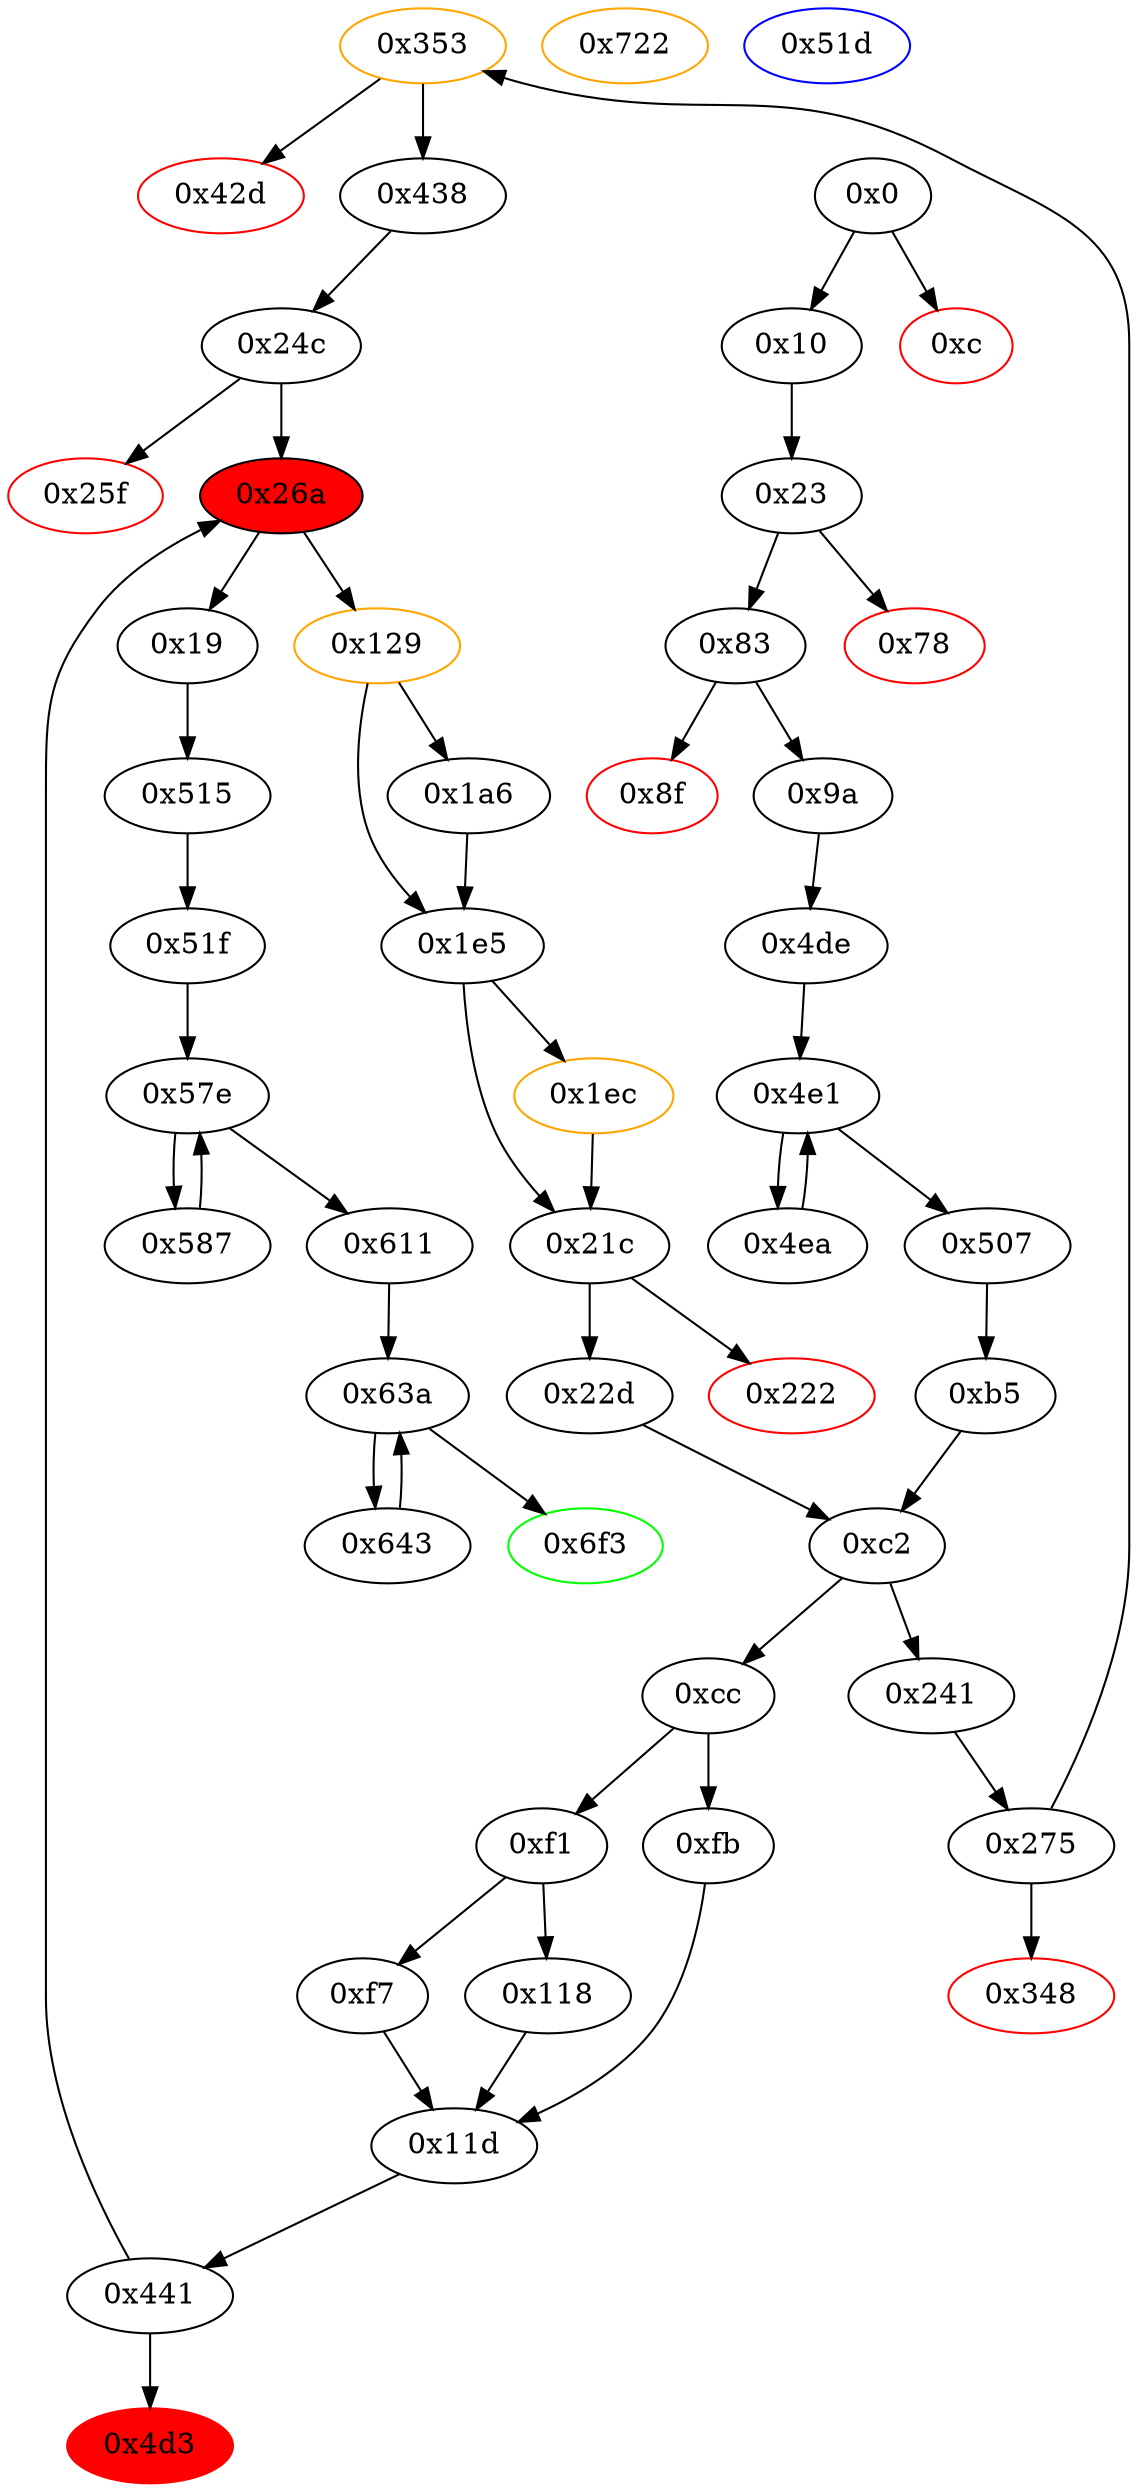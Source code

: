 strict digraph "" {
"0x353" [color=orange, fillcolor=white, id="0x353", style=filled, tooltip="Block 0x353\n[0x353:0x42c]\n---\nPredecessors: [0x275]\nSuccessors: [0x42d, 0x438]\n---\n0x353 JUMPDEST\n0x354 PUSH2 0x1e0\n0x357 MLOAD\n0x358 PUSH1 0x20\n0x35a MSTORE\n0x35b PUSH2 0x200\n0x35e MLOAD\n0x35f PUSH1 0x40\n0x361 MSTORE\n0x362 PUSH32 0x1800deef121f1e76426a00665e5c4479674322d4f75edadd46debd5cd992f6ed\n0x383 PUSH1 0x80\n0x385 MSTORE\n0x386 PUSH32 0x198e9393920d483a7260bfb731fb5d25f1aa493335a9e71297e485b7aef312c2\n0x3a7 PUSH1 0x60\n0x3a9 MSTORE\n0x3aa PUSH32 0x12c85ea5db8c6deb4aab71808dcb408fe3d1e7690c43d37b4ce6cc0166fa7daa\n0x3cb PUSH1 0xc0\n0x3cd MSTORE\n0x3ce PUSH32 0x90689d0585ff075ec9e99ad690c3395bc4b313370b38ef355acdadcd122975b\n0x3ef PUSH1 0xa0\n0x3f1 MSTORE\n0x3f2 PUSH2 0x260\n0x3f5 MLOAD\n0x3f6 PUSH1 0xe0\n0x3f8 MSTORE\n0x3f9 PUSH2 0x280\n0x3fc MLOAD\n0x3fd PUSH2 0x100\n0x400 MSTORE\n0x401 DUP4\n0x402 PUSH2 0x140\n0x405 MSTORE\n0x406 DUP3\n0x407 PUSH2 0x120\n0x40a MSTORE\n0x40b DUP2\n0x40c PUSH2 0x180\n0x40f MSTORE\n0x410 DUP1\n0x411 PUSH2 0x160\n0x414 MSTORE\n0x415 PUSH1 0x20\n0x417 DUP1\n0x418 PUSH2 0x180\n0x41b PUSH1 0x20\n0x41d PUSH1 0x8\n0x41f GAS\n0x420 STATICCALL\n0x421 PUSH1 0x20\n0x423 MLOAD\n0x424 ISZERO\n0x425 DUP2\n0x426 ISZERO\n0x427 OR\n0x428 ISZERO\n0x429 PUSH2 0x438\n0x42c JUMPI\n---\n0x353: JUMPDEST \n0x354: V254 = 0x1e0\n0x357: V255 = M[0x1e0]\n0x358: V256 = 0x20\n0x35a: M[0x20] = V255\n0x35b: V257 = 0x200\n0x35e: V258 = M[0x200]\n0x35f: V259 = 0x40\n0x361: M[0x40] = V258\n0x362: V260 = 0x1800deef121f1e76426a00665e5c4479674322d4f75edadd46debd5cd992f6ed\n0x383: V261 = 0x80\n0x385: M[0x80] = 0x1800deef121f1e76426a00665e5c4479674322d4f75edadd46debd5cd992f6ed\n0x386: V262 = 0x198e9393920d483a7260bfb731fb5d25f1aa493335a9e71297e485b7aef312c2\n0x3a7: V263 = 0x60\n0x3a9: M[0x60] = 0x198e9393920d483a7260bfb731fb5d25f1aa493335a9e71297e485b7aef312c2\n0x3aa: V264 = 0x12c85ea5db8c6deb4aab71808dcb408fe3d1e7690c43d37b4ce6cc0166fa7daa\n0x3cb: V265 = 0xc0\n0x3cd: M[0xc0] = 0x12c85ea5db8c6deb4aab71808dcb408fe3d1e7690c43d37b4ce6cc0166fa7daa\n0x3ce: V266 = 0x90689d0585ff075ec9e99ad690c3395bc4b313370b38ef355acdadcd122975b\n0x3ef: V267 = 0xa0\n0x3f1: M[0xa0] = 0x90689d0585ff075ec9e99ad690c3395bc4b313370b38ef355acdadcd122975b\n0x3f2: V268 = 0x260\n0x3f5: V269 = M[0x260]\n0x3f6: V270 = 0xe0\n0x3f8: M[0xe0] = V269\n0x3f9: V271 = 0x280\n0x3fc: V272 = M[0x280]\n0x3fd: V273 = 0x100\n0x400: M[0x100] = V272\n0x402: V274 = 0x140\n0x405: M[0x140] = V219\n0x407: V275 = 0x120\n0x40a: M[0x120] = V222\n0x40c: V276 = 0x180\n0x40f: M[0x180] = V225\n0x411: V277 = 0x160\n0x414: M[0x160] = V228\n0x415: V278 = 0x20\n0x418: V279 = 0x180\n0x41b: V280 = 0x20\n0x41d: V281 = 0x8\n0x41f: V282 = GAS\n0x420: V283 = STATICCALL V282 0x8 0x20 0x180 0x20 0x20\n0x421: V284 = 0x20\n0x423: V285 = M[0x20]\n0x424: V286 = ISZERO V285\n0x426: V287 = ISZERO V283\n0x427: V288 = OR V287 V286\n0x428: V289 = ISZERO V288\n0x429: V290 = 0x438\n0x42c: JUMPI 0x438 V289\n---\nEntry stack: [0x19, V20, V21, 0x30644e72e131a029b85045b68181585d2833e84879b9709143e1f593f0000001, V25, V28, V31, S8, S7, 0x24c, 0x84, 0x30644e72e131a029b85045b68181585d97816a916871ca8d3c208c16d87cfd47, V219, V222, V225, V228]\nStack pops: 4\nStack additions: [S3, S2, S1, S0, V283]\nExit stack: [0x19, V20, V21, 0x30644e72e131a029b85045b68181585d2833e84879b9709143e1f593f0000001, V25, V28, V31, S8, S7, 0x24c, 0x84, 0x30644e72e131a029b85045b68181585d97816a916871ca8d3c208c16d87cfd47, V219, V222, V225, V228, V283]\n\nDef sites:\n0x19: {0x10.0x12}\nV20: {0x23.0x37}\nV21: {0x23.0x39}\n0x30644e72e131a029b85045b68181585d2833e84879b9709143e1f593f0000001: {0x23.0x3a}\nV25: {0x23.0x60}\nV28: {0x23.0x66}\nV31: {0x23.0x6c}\nS8: {0x22d.0x236, 0xb5.0xbd}\nS7: {0xb5.0xbe, 0xcc.0xe2}\n0x24c: {0x241.0x243}\n0x84: {0x241.0x246}\n0x30644e72e131a029b85045b68181585d97816a916871ca8d3c208c16d87cfd47: {0x275.0x276}\nV219: {0x275.0x298}\nV222: {0x275.0x29d}\nV225: {0x275.0x2a2}\nV228: {0x275.0x2a7}\n"];
"0x722" [color=orange, fillcolor=white, id="0x722", style=filled, tooltip="Block 0x722\n[0x722:0x756]\n---\nPredecessors: []\nSuccessors: []\n---\n0x722 INVALID\n0x723 LOG2\n0x724 PUSH6 0x627a7a723158\n0x72b SHA3\n0x72c CALLCODE\n0x72d POP\n0x72e SELFDESTRUCT\n0x72f PUSH1 0x38\n0x731 MISSING 0x2d\n0x732 MISSING 0x27\n0x733 PUSH21 0xbe38c4f01759d6d371e6ed16e2a98d7eade66ae9cb\n0x749 JUMP\n0x74a CREATE\n0x74b DUP14\n0x74c PUSH5 0x736f6c6343\n0x752 STOP\n0x753 SDIV\n0x754 LT\n0x755 STOP\n0x756 ORIGIN\n---\n0x722: INVALID \n0x723: LOG S0 S1 S2 S3\n0x724: V591 = 0x627a7a723158\n0x72b: V592 = SHA3 0x627a7a723158 S4\n0x72c: V593 = CALLCODE V592 S5 S6 S7 S8 S9 S10\n0x72e: SELFDESTRUCT S11\n0x72f: V594 = 0x38\n0x731: MISSING 0x2d\n0x732: MISSING 0x27\n0x733: V595 = 0xbe38c4f01759d6d371e6ed16e2a98d7eade66ae9cb\n0x749: THROW \n0x74a: V596 = CREATE S0 S1 S2\n0x74c: V597 = 0x736f6c6343\n0x752: STOP \n0x753: V598 = SDIV S0 S1\n0x754: V599 = LT V598 S2\n0x755: STOP \n0x756: V600 = ORIGIN\n---\nEntry stack: []\nStack pops: 0\nStack additions: [0x38, 0x736f6c6343, S15, V596, S3, S4, S5, S6, S7, S8, S9, S10, S11, S12, S13, S14, S15, V599, V600]\nExit stack: []\n\nDef sites:\n"];
"0x643" [fillcolor=white, id="0x643", style=filled, tooltip="Block 0x643\n[0x643:0x6f2]\n---\nPredecessors: [0x63a]\nSuccessors: [0x63a]\n---\n0x643 PUSH1 0xc0\n0x645 DUP2\n0x646 MUL\n0x647 PUSH1 0x20\n0x649 DUP12\n0x64a ADD\n0x64b ADD\n0x64c PUSH1 0x20\n0x64e DUP10\n0x64f DUP4\n0x650 SUB\n0x651 MUL\n0x652 DUP7\n0x653 ADD\n0x654 CALLDATALOAD\n0x655 DUP1\n0x656 PUSH1 0x40\n0x658 DUP9\n0x659 SUB\n0x65a ADD\n0x65b CALLDATALOAD\n0x65c PUSH1 0x1\n0x65e PUSH1 0x0\n0x660 MSTORE\n0x661 PUSH1 0x80\n0x663 PUSH1 0x40\n0x665 DUP5\n0x666 ADD\n0x667 PUSH1 0x20\n0x669 CALLDATACOPY\n0x66a DUP1\n0x66b PUSH1 0xc0\n0x66d ADD\n0x66e DUP6\n0x66f MSTORE\n0x670 PUSH1 0x1\n0x672 PUSH1 0x20\n0x674 DUP7\n0x675 ADD\n0x676 MSTORE\n0x677 PUSH1 0x20\n0x679 DUP12\n0x67a DUP6\n0x67b SUB\n0x67c MUL\n0x67d DUP10\n0x67e ADD\n0x67f CALLDATALOAD\n0x680 PUSH1 0x40\n0x682 DUP7\n0x683 ADD\n0x684 MSTORE\n0x685 PUSH1 0xa0\n0x687 PUSH1 0x0\n0x689 SHA3\n0x68a PUSH1 0x60\n0x68c DUP7\n0x68d ADD\n0x68e MSTORE\n0x68f DUP1\n0x690 PUSH1 0x40\n0x692 ADD\n0x693 PUSH1 0x80\n0x695 DUP7\n0x696 ADD\n0x697 MSTORE\n0x698 PUSH1 0x1\n0x69a PUSH1 0xff\n0x69c SHL\n0x69d PUSH1 0x1\n0x69f PUSH1 0x40\n0x6a1 MLOAD\n0x6a2 AND\n0x6a3 MUL\n0x6a4 PUSH1 0x20\n0x6a6 MLOAD\n0x6a7 OR\n0x6a8 PUSH1 0xa0\n0x6aa DUP7\n0x6ab ADD\n0x6ac MSTORE\n0x6ad PUSH1 0x1\n0x6af PUSH1 0xff\n0x6b1 SHL\n0x6b2 PUSH1 0x1\n0x6b4 PUSH1 0x80\n0x6b6 MLOAD\n0x6b7 AND\n0x6b8 MUL\n0x6b9 PUSH1 0x60\n0x6bb MLOAD\n0x6bc OR\n0x6bd PUSH1 0xc0\n0x6bf DUP7\n0x6c0 ADD\n0x6c1 MSTORE\n0x6c2 DUP1\n0x6c3 PUSH1 0x20\n0x6c5 DUP10\n0x6c6 SUB\n0x6c7 DUP4\n0x6c8 ADD\n0x6c9 PUSH1 0xe0\n0x6cb DUP8\n0x6cc ADD\n0x6cd CALLDATACOPY\n0x6ce DUP6\n0x6cf DUP6\n0x6d0 SUB\n0x6d1 PUSH1 0x20\n0x6d3 DUP13\n0x6d4 DUP7\n0x6d5 SUB\n0x6d6 MUL\n0x6d7 PUSH1 0x40\n0x6d9 DUP9\n0x6da ADD\n0x6db ADD\n0x6dc MSTORE\n0x6dd PUSH1 0x20\n0x6df DUP6\n0x6e0 MLOAD\n0x6e1 ADD\n0x6e2 DUP6\n0x6e3 ADD\n0x6e4 SWAP5\n0x6e5 POP\n0x6e6 POP\n0x6e7 POP\n0x6e8 POP\n0x6e9 PUSH1 0x1\n0x6eb DUP2\n0x6ec ADD\n0x6ed SWAP1\n0x6ee POP\n0x6ef PUSH2 0x63a\n0x6f2 JUMP\n---\n0x643: V489 = 0xc0\n0x646: V490 = MUL S0 0xc0\n0x647: V491 = 0x20\n0x64a: V492 = ADD V366 0x20\n0x64b: V493 = ADD V492 V490\n0x64c: V494 = 0x20\n0x650: V495 = SUB S0 0x1\n0x651: V496 = MUL V495 0x20\n0x653: V497 = ADD V380 V496\n0x654: V498 = CALLDATALOAD V497\n0x656: V499 = 0x40\n0x659: V500 = SUB V380 0x40\n0x65a: V501 = ADD V500 V498\n0x65b: V502 = CALLDATALOAD V501\n0x65c: V503 = 0x1\n0x65e: V504 = 0x0\n0x660: M[0x0] = 0x1\n0x661: V505 = 0x80\n0x663: V506 = 0x40\n0x666: V507 = ADD V493 0x40\n0x667: V508 = 0x20\n0x669: CALLDATACOPY 0x20 V507 0x80\n0x66b: V509 = 0xc0\n0x66d: V510 = ADD 0xc0 V502\n0x66f: M[S1] = V510\n0x670: V511 = 0x1\n0x672: V512 = 0x20\n0x675: V513 = ADD S1 0x20\n0x676: M[V513] = 0x1\n0x677: V514 = 0x20\n0x67b: V515 = SUB S0 0x1\n0x67c: V516 = MUL V515 0x20\n0x67e: V517 = ADD V376 V516\n0x67f: V518 = CALLDATALOAD V517\n0x680: V519 = 0x40\n0x683: V520 = ADD S1 0x40\n0x684: M[V520] = V518\n0x685: V521 = 0xa0\n0x687: V522 = 0x0\n0x689: V523 = SHA3 0x0 0xa0\n0x68a: V524 = 0x60\n0x68d: V525 = ADD S1 0x60\n0x68e: M[V525] = V523\n0x690: V526 = 0x40\n0x692: V527 = ADD 0x40 V502\n0x693: V528 = 0x80\n0x696: V529 = ADD S1 0x80\n0x697: M[V529] = V527\n0x698: V530 = 0x1\n0x69a: V531 = 0xff\n0x69c: V532 = SHL 0xff 0x1\n0x69d: V533 = 0x1\n0x69f: V534 = 0x40\n0x6a1: V535 = M[0x40]\n0x6a2: V536 = AND V535 0x1\n0x6a3: V537 = MUL V536 0x8000000000000000000000000000000000000000000000000000000000000000\n0x6a4: V538 = 0x20\n0x6a6: V539 = M[0x20]\n0x6a7: V540 = OR V539 V537\n0x6a8: V541 = 0xa0\n0x6ab: V542 = ADD S1 0xa0\n0x6ac: M[V542] = V540\n0x6ad: V543 = 0x1\n0x6af: V544 = 0xff\n0x6b1: V545 = SHL 0xff 0x1\n0x6b2: V546 = 0x1\n0x6b4: V547 = 0x80\n0x6b6: V548 = M[0x80]\n0x6b7: V549 = AND V548 0x1\n0x6b8: V550 = MUL V549 0x8000000000000000000000000000000000000000000000000000000000000000\n0x6b9: V551 = 0x60\n0x6bb: V552 = M[0x60]\n0x6bc: V553 = OR V552 V550\n0x6bd: V554 = 0xc0\n0x6c0: V555 = ADD S1 0xc0\n0x6c1: M[V555] = V553\n0x6c3: V556 = 0x20\n0x6c6: V557 = SUB V380 0x20\n0x6c8: V558 = ADD V498 V557\n0x6c9: V559 = 0xe0\n0x6cc: V560 = ADD S1 0xe0\n0x6cd: CALLDATACOPY V560 V558 V502\n0x6d0: V561 = SUB S1 S2\n0x6d1: V562 = 0x20\n0x6d5: V563 = SUB S0 0x1\n0x6d6: V564 = MUL V563 0x20\n0x6d7: V565 = 0x40\n0x6da: V566 = ADD S2 0x40\n0x6db: V567 = ADD V566 V564\n0x6dc: M[V567] = V561\n0x6dd: V568 = 0x20\n0x6e0: V569 = M[S1]\n0x6e1: V570 = ADD V569 0x20\n0x6e3: V571 = ADD S1 V570\n0x6e9: V572 = 0x1\n0x6ec: V573 = ADD S0 0x1\n0x6ef: V574 = 0x63a\n0x6f2: JUMP 0x63a\n---\nEntry stack: [0x51d, V366, V367, 0x1, V372, V376, V380, 0x0, S2, S1, S0]\nStack pops: 10\nStack additions: [S9, S8, S7, S6, S5, S4, S3, S2, V571, V573]\nExit stack: [0x51d, V366, V367, 0x1, V372, V376, V380, 0x0, S2, V571, V573]\n\nDef sites:\n0x51d: {0x515.0x516}\nV366: {0x51f.0x527}\nV367: {0x51f.0x529}\n0x1: {0x51f.0x52a}\nV372: {0x51f.0x533}\nV376: {0x51f.0x53b}\nV380: {0x51f.0x543}\n0x0: {0x51f.0x55c}\nS2: {0x587.0x603, 0x51f.0x57b}\nS1: {0x611.0x638, 0x643.0x6e3}\nS0: {0x643.0x6ec, 0x51f.0x52a}\n"];
"0xf7" [fillcolor=white, id="0xf7", style=filled, tooltip="Block 0xf7\n[0xf7:0xfa]\n---\nPredecessors: [0xf1]\nSuccessors: [0x11d]\n---\n0xf7 PUSH2 0x11d\n0xfa JUMP\n---\n0xf7: V84 = 0x11d\n0xfa: JUMP 0x11d\n---\nEntry stack: [0x19, V20, V21, 0x30644e72e131a029b85045b68181585d2833e84879b9709143e1f593f0000001, V25, V28, V31, S7, V76, S5, V69, 0x0, V73, V25, V78]\nStack pops: 0\nStack additions: []\nExit stack: [0x19, V20, V21, 0x30644e72e131a029b85045b68181585d2833e84879b9709143e1f593f0000001, V25, V28, V31, S7, V76, S5, V69, 0x0, V73, V25, V78]\n\nDef sites:\n0x19: {0x10.0x12}\nV20: {0x23.0x37}\nV21: {0x23.0x39}\n0x30644e72e131a029b85045b68181585d2833e84879b9709143e1f593f0000001: {0x23.0x3a}\nV25: {0x23.0x60}\nV28: {0x23.0x66}\nV31: {0x23.0x6c}\nS7: {0x22d.0x236, 0xb5.0xbd}\nV76: {0xcc.0xe2}\nS5: {0x22d.0x23c, 0xb5.0xc0}\nV69: {0xcc.0xd4}\n0x0: {0xcc.0xd5}\nV73: {0xcc.0xdb}\nV25: {0x23.0x60}\nV78: {0xcc.0xe8}\n"];
"0x83" [fillcolor=white, id="0x83", style=filled, tooltip="Block 0x83\n[0x83:0x8e]\n---\nPredecessors: [0x23]\nSuccessors: [0x8f, 0x9a]\n---\n0x83 JUMPDEST\n0x84 PUSH3 0x989680\n0x88 DUP2\n0x89 GT\n0x8a ISZERO\n0x8b PUSH2 0x9a\n0x8e JUMPI\n---\n0x83: JUMPDEST \n0x84: V40 = 0x989680\n0x89: V41 = GT V31 0x989680\n0x8a: V42 = ISZERO V41\n0x8b: V43 = 0x9a\n0x8e: JUMPI 0x9a V42\n---\nEntry stack: [0x19, V20, V21, 0x30644e72e131a029b85045b68181585d2833e84879b9709143e1f593f0000001, V25, V28, V31]\nStack pops: 1\nStack additions: [S0]\nExit stack: [0x19, V20, V21, 0x30644e72e131a029b85045b68181585d2833e84879b9709143e1f593f0000001, V25, V28, V31]\n\nDef sites:\n0x19: {0x10.0x12}\nV20: {0x23.0x37}\nV21: {0x23.0x39}\n0x30644e72e131a029b85045b68181585d2833e84879b9709143e1f593f0000001: {0x23.0x3a}\nV25: {0x23.0x60}\nV28: {0x23.0x66}\nV31: {0x23.0x6c}\n"];
"0x348" [color=red, fillcolor=white, id="0x348", style=filled, tooltip="Block 0x348\n[0x348:0x352]\n---\nPredecessors: [0x275]\nSuccessors: []\n---\n0x348 PUSH2 0x190\n0x34b PUSH1 0x0\n0x34d MSTORE\n0x34e PUSH1 0x20\n0x350 PUSH1 0x0\n0x352 REVERT\n---\n0x348: V250 = 0x190\n0x34b: V251 = 0x0\n0x34d: M[0x0] = 0x190\n0x34e: V252 = 0x20\n0x350: V253 = 0x0\n0x352: REVERT 0x0 0x20\n---\nEntry stack: [0x19, V20, V21, 0x30644e72e131a029b85045b68181585d2833e84879b9709143e1f593f0000001, V25, V28, V31, S8, S7, 0x24c, 0x84, 0x30644e72e131a029b85045b68181585d97816a916871ca8d3c208c16d87cfd47, V219, V222, V225, V228]\nStack pops: 0\nStack additions: []\nExit stack: [0x19, V20, V21, 0x30644e72e131a029b85045b68181585d2833e84879b9709143e1f593f0000001, V25, V28, V31, S8, S7, 0x24c, 0x84, 0x30644e72e131a029b85045b68181585d97816a916871ca8d3c208c16d87cfd47, V219, V222, V225, V228]\n\nDef sites:\n0x19: {0x10.0x12}\nV20: {0x23.0x37}\nV21: {0x23.0x39}\n0x30644e72e131a029b85045b68181585d2833e84879b9709143e1f593f0000001: {0x23.0x3a}\nV25: {0x23.0x60}\nV28: {0x23.0x66}\nV31: {0x23.0x6c}\nS8: {0x22d.0x236, 0xb5.0xbd}\nS7: {0xb5.0xbe, 0xcc.0xe2}\n0x24c: {0x241.0x243}\n0x84: {0x241.0x246}\n0x30644e72e131a029b85045b68181585d97816a916871ca8d3c208c16d87cfd47: {0x275.0x276}\nV219: {0x275.0x298}\nV222: {0x275.0x29d}\nV225: {0x275.0x2a2}\nV228: {0x275.0x2a7}\n"];
"0x1e5" [fillcolor=white, id="0x1e5", style=filled, tooltip="Block 0x1e5\n[0x1e5:0x1eb]\n---\nPredecessors: [0x129, 0x1a6]\nSuccessors: [0x1ec, 0x21c]\n---\n0x1e5 JUMPDEST\n0x1e6 DUP6\n0x1e7 ISZERO\n0x1e8 PUSH2 0x21c\n0x1eb JUMPI\n---\n0x1e5: JUMPDEST \n0x1e7: V167 = ISZERO S5\n0x1e8: V168 = 0x21c\n0x1eb: JUMPI 0x21c V167\n---\nEntry stack: [0x19, V20, V21, 0x30644e72e131a029b85045b68181585d2833e84879b9709143e1f593f0000001, V25, V28, V31, S7, V76, S5, V69, V100, V101, V102, V151]\nStack pops: 6\nStack additions: [S5, S4, S3, S2, S1, S0]\nExit stack: [0x19, V20, V21, 0x30644e72e131a029b85045b68181585d2833e84879b9709143e1f593f0000001, V25, V28, V31, S7, V76, S5, V69, V100, V101, V102, V151]\n\nDef sites:\n0x19: {0x10.0x12}\nV20: {0x23.0x37}\nV21: {0x23.0x39}\n0x30644e72e131a029b85045b68181585d2833e84879b9709143e1f593f0000001: {0x23.0x3a}\nV25: {0x23.0x60}\nV28: {0x23.0x66}\nV31: {0x23.0x6c}\nS7: {0x22d.0x236, 0xb5.0xbd}\nV76: {0xcc.0xe2}\nS5: {0x22d.0x23c, 0xb5.0xc0}\nV69: {0xcc.0xd4}\nV100: {0x129.0x12d}\nV101: {0x129.0x133}\nV102: {0x129.0x139}\nV151: {0x129.0x1a0}\n"];
"0x23" [fillcolor=white, id="0x23", style=filled, tooltip="Block 0x23\n[0x23:0x77]\n---\nPredecessors: [0x10]\nSuccessors: [0x78, 0x83]\n---\n0x23 JUMPDEST\n0x24 PUSH1 0x44\n0x26 CALLDATALOAD\n0x27 PUSH1 0x80\n0x29 MSTORE\n0x2a PUSH1 0x64\n0x2c CALLDATALOAD\n0x2d PUSH1 0xa0\n0x2f MSTORE\n0x30 PUSH2 0x184\n0x33 CALLDATALOAD\n0x34 PUSH2 0x104\n0x37 ADD\n0x38 DUP1\n0x39 CALLDATALOAD\n0x3a PUSH32 0x30644e72e131a029b85045b68181585d2833e84879b9709143e1f593f0000001\n0x5b DUP1\n0x5c PUSH2 0x124\n0x5f CALLDATALOAD\n0x60 MOD\n0x61 DUP2\n0x62 PUSH2 0x144\n0x65 CALLDATALOAD\n0x66 MOD\n0x67 DUP3\n0x68 PUSH2 0x164\n0x6b CALLDATALOAD\n0x6c MOD\n0x6d PUSH3 0x989680\n0x71 DUP3\n0x72 GT\n0x73 ISZERO\n0x74 PUSH2 0x83\n0x77 JUMPI\n---\n0x23: JUMPDEST \n0x24: V11 = 0x44\n0x26: V12 = CALLDATALOAD 0x44\n0x27: V13 = 0x80\n0x29: M[0x80] = V12\n0x2a: V14 = 0x64\n0x2c: V15 = CALLDATALOAD 0x64\n0x2d: V16 = 0xa0\n0x2f: M[0xa0] = V15\n0x30: V17 = 0x184\n0x33: V18 = CALLDATALOAD 0x184\n0x34: V19 = 0x104\n0x37: V20 = ADD 0x104 V18\n0x39: V21 = CALLDATALOAD V20\n0x3a: V22 = 0x30644e72e131a029b85045b68181585d2833e84879b9709143e1f593f0000001\n0x5c: V23 = 0x124\n0x5f: V24 = CALLDATALOAD 0x124\n0x60: V25 = MOD V24 0x30644e72e131a029b85045b68181585d2833e84879b9709143e1f593f0000001\n0x62: V26 = 0x144\n0x65: V27 = CALLDATALOAD 0x144\n0x66: V28 = MOD V27 0x30644e72e131a029b85045b68181585d2833e84879b9709143e1f593f0000001\n0x68: V29 = 0x164\n0x6b: V30 = CALLDATALOAD 0x164\n0x6c: V31 = MOD V30 0x30644e72e131a029b85045b68181585d2833e84879b9709143e1f593f0000001\n0x6d: V32 = 0x989680\n0x72: V33 = GT V28 0x989680\n0x73: V34 = ISZERO V33\n0x74: V35 = 0x83\n0x77: JUMPI 0x83 V34\n---\nEntry stack: [0x19]\nStack pops: 0\nStack additions: [V20, V21, 0x30644e72e131a029b85045b68181585d2833e84879b9709143e1f593f0000001, V25, V28, V31]\nExit stack: [0x19, V20, V21, 0x30644e72e131a029b85045b68181585d2833e84879b9709143e1f593f0000001, V25, V28, V31]\n\nDef sites:\n0x19: {0x10.0x12}\n"];
"0x587" [fillcolor=white, id="0x587", style=filled, tooltip="Block 0x587\n[0x587:0x610]\n---\nPredecessors: [0x57e]\nSuccessors: [0x57e]\n---\n0x587 PUSH1 0xc0\n0x589 DUP2\n0x58a MUL\n0x58b PUSH1 0x20\n0x58d DUP12\n0x58e ADD\n0x58f ADD\n0x590 PUSH1 0x1\n0x592 PUSH1 0x0\n0x594 MSTORE\n0x595 PUSH1 0x80\n0x597 PUSH1 0x40\n0x599 DUP3\n0x59a ADD\n0x59b PUSH1 0x20\n0x59d CALLDATACOPY\n0x59e PUSH1 0xc0\n0x5a0 DUP4\n0x5a1 MSTORE\n0x5a2 PUSH1 0x1\n0x5a4 PUSH1 0x20\n0x5a6 DUP5\n0x5a7 ADD\n0x5a8 MSTORE\n0x5a9 DUP8\n0x5aa CALLDATALOAD\n0x5ab PUSH1 0x40\n0x5ad DUP5\n0x5ae ADD\n0x5af MSTORE\n0x5b0 PUSH1 0xa0\n0x5b2 PUSH1 0x0\n0x5b4 SHA3\n0x5b5 PUSH1 0x60\n0x5b7 DUP5\n0x5b8 ADD\n0x5b9 MSTORE\n0x5ba PUSH1 0x40\n0x5bc PUSH1 0x80\n0x5be DUP5\n0x5bf ADD\n0x5c0 MSTORE\n0x5c1 PUSH1 0x1\n0x5c3 PUSH1 0xff\n0x5c5 SHL\n0x5c6 PUSH1 0x1\n0x5c8 PUSH1 0x60\n0x5ca DUP4\n0x5cb ADD\n0x5cc CALLDATALOAD\n0x5cd AND\n0x5ce MUL\n0x5cf PUSH1 0x40\n0x5d1 DUP3\n0x5d2 ADD\n0x5d3 CALLDATALOAD\n0x5d4 OR\n0x5d5 PUSH1 0xa0\n0x5d7 DUP5\n0x5d8 ADD\n0x5d9 MSTORE\n0x5da PUSH1 0x1\n0x5dc PUSH1 0xff\n0x5de SHL\n0x5df PUSH1 0x1\n0x5e1 PUSH1 0xa0\n0x5e3 DUP4\n0x5e4 ADD\n0x5e5 CALLDATALOAD\n0x5e6 AND\n0x5e7 MUL\n0x5e8 PUSH1 0x80\n0x5ea DUP3\n0x5eb ADD\n0x5ec CALLDATALOAD\n0x5ed OR\n0x5ee PUSH1 0xc0\n0x5f0 DUP5\n0x5f1 ADD\n0x5f2 MSTORE\n0x5f3 DUP4\n0x5f4 DUP4\n0x5f5 SUB\n0x5f6 PUSH1 0x20\n0x5f8 DUP4\n0x5f9 MUL\n0x5fa PUSH1 0x40\n0x5fc DUP7\n0x5fd ADD\n0x5fe ADD\n0x5ff MSTORE\n0x600 PUSH1 0xe0\n0x602 DUP4\n0x603 ADD\n0x604 SWAP3\n0x605 POP\n0x606 POP\n0x607 PUSH1 0x1\n0x609 DUP2\n0x60a ADD\n0x60b SWAP1\n0x60c POP\n0x60d PUSH2 0x57e\n0x610 JUMP\n---\n0x587: V405 = 0xc0\n0x58a: V406 = MUL S0 0xc0\n0x58b: V407 = 0x20\n0x58e: V408 = ADD V366 0x20\n0x58f: V409 = ADD V408 V406\n0x590: V410 = 0x1\n0x592: V411 = 0x0\n0x594: M[0x0] = 0x1\n0x595: V412 = 0x80\n0x597: V413 = 0x40\n0x59a: V414 = ADD V409 0x40\n0x59b: V415 = 0x20\n0x59d: CALLDATACOPY 0x20 V414 0x80\n0x59e: V416 = 0xc0\n0x5a1: M[S1] = 0xc0\n0x5a2: V417 = 0x1\n0x5a4: V418 = 0x20\n0x5a7: V419 = ADD S1 0x20\n0x5a8: M[V419] = 0x1\n0x5aa: V420 = CALLDATALOAD V372\n0x5ab: V421 = 0x40\n0x5ae: V422 = ADD S1 0x40\n0x5af: M[V422] = V420\n0x5b0: V423 = 0xa0\n0x5b2: V424 = 0x0\n0x5b4: V425 = SHA3 0x0 0xa0\n0x5b5: V426 = 0x60\n0x5b8: V427 = ADD S1 0x60\n0x5b9: M[V427] = V425\n0x5ba: V428 = 0x40\n0x5bc: V429 = 0x80\n0x5bf: V430 = ADD S1 0x80\n0x5c0: M[V430] = 0x40\n0x5c1: V431 = 0x1\n0x5c3: V432 = 0xff\n0x5c5: V433 = SHL 0xff 0x1\n0x5c6: V434 = 0x1\n0x5c8: V435 = 0x60\n0x5cb: V436 = ADD V409 0x60\n0x5cc: V437 = CALLDATALOAD V436\n0x5cd: V438 = AND V437 0x1\n0x5ce: V439 = MUL V438 0x8000000000000000000000000000000000000000000000000000000000000000\n0x5cf: V440 = 0x40\n0x5d2: V441 = ADD V409 0x40\n0x5d3: V442 = CALLDATALOAD V441\n0x5d4: V443 = OR V442 V439\n0x5d5: V444 = 0xa0\n0x5d8: V445 = ADD S1 0xa0\n0x5d9: M[V445] = V443\n0x5da: V446 = 0x1\n0x5dc: V447 = 0xff\n0x5de: V448 = SHL 0xff 0x1\n0x5df: V449 = 0x1\n0x5e1: V450 = 0xa0\n0x5e4: V451 = ADD V409 0xa0\n0x5e5: V452 = CALLDATALOAD V451\n0x5e6: V453 = AND V452 0x1\n0x5e7: V454 = MUL V453 0x8000000000000000000000000000000000000000000000000000000000000000\n0x5e8: V455 = 0x80\n0x5eb: V456 = ADD V409 0x80\n0x5ec: V457 = CALLDATALOAD V456\n0x5ed: V458 = OR V457 V454\n0x5ee: V459 = 0xc0\n0x5f1: V460 = ADD S1 0xc0\n0x5f2: M[V460] = V458\n0x5f5: V461 = SUB S1 0x2a0\n0x5f6: V462 = 0x20\n0x5f9: V463 = MUL S0 0x20\n0x5fa: V464 = 0x40\n0x5fd: V465 = ADD 0x2a0 0x40\n0x5fe: V466 = ADD 0x2e0 V463\n0x5ff: M[V466] = V461\n0x600: V467 = 0xe0\n0x603: V468 = ADD S1 0xe0\n0x607: V469 = 0x1\n0x60a: V470 = ADD S0 0x1\n0x60d: V471 = 0x57e\n0x610: JUMP 0x57e\n---\nEntry stack: [0x51d, V366, V367, 0x1, V372, V376, V380, 0x0, 0x2a0, S1, S0]\nStack pops: 10\nStack additions: [S9, S8, S7, S6, S5, S4, S3, S2, V468, V470]\nExit stack: [0x51d, V366, V367, 0x1, V372, V376, V380, 0x0, 0x2a0, V468, V470]\n\nDef sites:\n0x51d: {0x515.0x516}\nV366: {0x51f.0x527}\nV367: {0x51f.0x529}\n0x1: {0x51f.0x52a}\nV372: {0x51f.0x533}\nV376: {0x51f.0x53b}\nV380: {0x51f.0x543}\n0x0: {0x51f.0x55c}\n0x2a0: {0x51f.0x56b}\nS1: {0x587.0x603, 0x51f.0x57b}\nS0: {0x587.0x60a, 0x51f.0x57c}\n"];
"0x21c" [fillcolor=white, id="0x21c", style=filled, tooltip="Block 0x21c\n[0x21c:0x221]\n---\nPredecessors: [0x1e5, 0x1ec]\nSuccessors: [0x222, 0x22d]\n---\n0x21c JUMPDEST\n0x21d DUP1\n0x21e PUSH2 0x22d\n0x221 JUMPI\n---\n0x21c: JUMPDEST \n0x21e: V194 = 0x22d\n0x221: JUMPI 0x22d S0\n---\nEntry stack: [0x19, V20, V21, 0x30644e72e131a029b85045b68181585d2833e84879b9709143e1f593f0000001, V25, V28, V31, S7, V76, S5, V69, V100, V101, V102, S0]\nStack pops: 1\nStack additions: [S0]\nExit stack: [0x19, V20, V21, 0x30644e72e131a029b85045b68181585d2833e84879b9709143e1f593f0000001, V25, V28, V31, S7, V76, S5, V69, V100, V101, V102, S0]\n\nDef sites:\n0x19: {0x10.0x12}\nV20: {0x23.0x37}\nV21: {0x23.0x39}\n0x30644e72e131a029b85045b68181585d2833e84879b9709143e1f593f0000001: {0x23.0x3a}\nV25: {0x23.0x60}\nV28: {0x23.0x66}\nV31: {0x23.0x6c}\nS7: {0x22d.0x236, 0xb5.0xbd}\nV76: {0xcc.0xe2}\nS5: {0x22d.0x23c, 0xb5.0xc0}\nV69: {0xcc.0xd4}\nV100: {0x129.0x12d}\nV101: {0x129.0x133}\nV102: {0x129.0x139}\nS0: {0x129.0x1a0, 0x1ec.0x21b}\n"];
"0xcc" [fillcolor=white, id="0xcc", style=filled, tooltip="Block 0xcc\n[0xcc:0xf0]\n---\nPredecessors: [0xc2]\nSuccessors: [0xf1, 0xfb]\n---\n0xcc PUSH1 0xc0\n0xce DUP2\n0xcf MUL\n0xd0 PUSH1 0x20\n0xd2 DUP11\n0xd3 ADD\n0xd4 ADD\n0xd5 PUSH1 0x0\n0xd7 PUSH1 0x20\n0xd9 DUP3\n0xda ADD\n0xdb CALLDATALOAD\n0xdc DUP9\n0xdd DUP11\n0xde PUSH1 0x0\n0xe0 MLOAD\n0xe1 DUP8\n0xe2 MULMOD\n0xe3 SWAP6\n0xe4 POP\n0xe5 PUSH1 0x1\n0xe7 DUP6\n0xe8 GT\n0xe9 PUSH1 0x1\n0xeb DUP2\n0xec EQ\n0xed PUSH2 0xfb\n0xf0 JUMPI\n---\n0xcc: V65 = 0xc0\n0xcf: V66 = MUL S0 0xc0\n0xd0: V67 = 0x20\n0xd3: V68 = ADD V20 0x20\n0xd4: V69 = ADD V68 V66\n0xd5: V70 = 0x0\n0xd7: V71 = 0x20\n0xda: V72 = ADD V69 0x20\n0xdb: V73 = CALLDATALOAD V72\n0xde: V74 = 0x0\n0xe0: V75 = M[0x0]\n0xe2: V76 = MULMOD S1 V75 0x30644e72e131a029b85045b68181585d2833e84879b9709143e1f593f0000001\n0xe5: V77 = 0x1\n0xe8: V78 = GT S0 0x1\n0xe9: V79 = 0x1\n0xec: V80 = EQ V78 0x1\n0xed: V81 = 0xfb\n0xf0: JUMPI 0xfb V80\n---\nEntry stack: [0x19, V20, V21, 0x30644e72e131a029b85045b68181585d2833e84879b9709143e1f593f0000001, V25, V28, V31, S2, S1, S0]\nStack pops: 9\nStack additions: [S8, S7, S6, S5, S4, S3, S2, V76, S0, V69, 0x0, V73, S5, V78]\nExit stack: [0x19, V20, V21, 0x30644e72e131a029b85045b68181585d2833e84879b9709143e1f593f0000001, V25, V28, V31, S2, V76, S0, V69, 0x0, V73, V25, V78]\n\nDef sites:\n0x19: {0x10.0x12}\nV20: {0x23.0x37}\nV21: {0x23.0x39}\n0x30644e72e131a029b85045b68181585d2833e84879b9709143e1f593f0000001: {0x23.0x3a}\nV25: {0x23.0x60}\nV28: {0x23.0x66}\nV31: {0x23.0x6c}\nS2: {0x22d.0x236, 0xb5.0xbd}\nS1: {0xb5.0xbe, 0xcc.0xe2}\nS0: {0x22d.0x23c, 0xb5.0xc0}\n"];
"0x0" [fillcolor=white, id="0x0", style=filled, tooltip="Block 0x0\n[0x0:0xb]\n---\nPredecessors: []\nSuccessors: [0xc, 0x10]\n---\n0x0 PUSH1 0x80\n0x2 PUSH1 0x40\n0x4 MSTORE\n0x5 CALLVALUE\n0x6 DUP1\n0x7 ISZERO\n0x8 PUSH2 0x10\n0xb JUMPI\n---\n0x0: V0 = 0x80\n0x2: V1 = 0x40\n0x4: M[0x40] = 0x80\n0x5: V2 = CALLVALUE\n0x7: V3 = ISZERO V2\n0x8: V4 = 0x10\n0xb: JUMPI 0x10 V3\n---\nEntry stack: []\nStack pops: 0\nStack additions: [V2]\nExit stack: [V2]\n\nDef sites:\n"];
"0x51f" [fillcolor=white, id="0x51f", style=filled, tooltip="Block 0x51f\n[0x51f:0x57d]\n---\nPredecessors: [0x515]\nSuccessors: [0x57e]\n---\n0x51f JUMPDEST\n0x520 PUSH2 0x184\n0x523 CALLDATALOAD\n0x524 PUSH2 0x104\n0x527 ADD\n0x528 DUP1\n0x529 CALLDATALOAD\n0x52a PUSH1 0x1\n0x52c PUSH2 0x1a4\n0x52f CALLDATALOAD\n0x530 PUSH2 0x124\n0x533 ADD\n0x534 PUSH2 0x1c4\n0x537 CALLDATALOAD\n0x538 PUSH2 0x124\n0x53b ADD\n0x53c PUSH2 0x1e4\n0x53f CALLDATALOAD\n0x540 PUSH2 0x144\n0x543 ADD\n0x544 PUSH1 0x1\n0x546 PUSH2 0x1a0\n0x549 MSTORE\n0x54a PUSH1 0x60\n0x54c PUSH2 0x1c0\n0x54f MSTORE\n0x550 PUSH1 0xc0\n0x552 PUSH2 0x200\n0x555 MSTORE\n0x556 PUSH1 0x0\n0x558 PUSH2 0x240\n0x55b MSTORE\n0x55c PUSH1 0x0\n0x55e DUP1\n0x55f PUSH2 0x260\n0x562 MSTORE\n0x563 PUSH2 0x124\n0x566 CALLDATALOAD\n0x567 PUSH2 0x280\n0x56a MSTORE\n0x56b PUSH2 0x2a0\n0x56e DUP6\n0x56f PUSH1 0x20\n0x571 DUP3\n0x572 ADD\n0x573 MSTORE\n0x574 PUSH1 0x20\n0x576 DUP7\n0x577 MUL\n0x578 PUSH2 0x2e0\n0x57b ADD\n0x57c PUSH1 0x0\n---\n0x51f: JUMPDEST \n0x520: V363 = 0x184\n0x523: V364 = CALLDATALOAD 0x184\n0x524: V365 = 0x104\n0x527: V366 = ADD 0x104 V364\n0x529: V367 = CALLDATALOAD V366\n0x52a: V368 = 0x1\n0x52c: V369 = 0x1a4\n0x52f: V370 = CALLDATALOAD 0x1a4\n0x530: V371 = 0x124\n0x533: V372 = ADD 0x124 V370\n0x534: V373 = 0x1c4\n0x537: V374 = CALLDATALOAD 0x1c4\n0x538: V375 = 0x124\n0x53b: V376 = ADD 0x124 V374\n0x53c: V377 = 0x1e4\n0x53f: V378 = CALLDATALOAD 0x1e4\n0x540: V379 = 0x144\n0x543: V380 = ADD 0x144 V378\n0x544: V381 = 0x1\n0x546: V382 = 0x1a0\n0x549: M[0x1a0] = 0x1\n0x54a: V383 = 0x60\n0x54c: V384 = 0x1c0\n0x54f: M[0x1c0] = 0x60\n0x550: V385 = 0xc0\n0x552: V386 = 0x200\n0x555: M[0x200] = 0xc0\n0x556: V387 = 0x0\n0x558: V388 = 0x240\n0x55b: M[0x240] = 0x0\n0x55c: V389 = 0x0\n0x55f: V390 = 0x260\n0x562: M[0x260] = 0x0\n0x563: V391 = 0x124\n0x566: V392 = CALLDATALOAD 0x124\n0x567: V393 = 0x280\n0x56a: M[0x280] = V392\n0x56b: V394 = 0x2a0\n0x56f: V395 = 0x20\n0x572: V396 = ADD 0x2a0 0x20\n0x573: M[0x2c0] = 0x1\n0x574: V397 = 0x20\n0x577: V398 = MUL 0x1 0x20\n0x578: V399 = 0x2e0\n0x57b: V400 = ADD 0x2e0 0x20\n0x57c: V401 = 0x0\n---\nEntry stack: [0x19, V20, V21, 0x30644e72e131a029b85045b68181585d2833e84879b9709143e1f593f0000001, V25, V28, V31, S7, V76, S5, V69, S3, V73, V25, 0x51d]\nStack pops: 0\nStack additions: [V366, V367, 0x1, V372, V376, V380, 0x0, 0x2a0, 0x300, 0x0]\nExit stack: [0x51d, V366, V367, 0x1, V372, V376, V380, 0x0, 0x2a0, 0x300, 0x0]\n\nDef sites:\n0x19: {0x10.0x12}\nV20: {0x23.0x37}\nV21: {0x23.0x39}\n0x30644e72e131a029b85045b68181585d2833e84879b9709143e1f593f0000001: {0x23.0x3a}\nV25: {0x23.0x60}\nV28: {0x23.0x66}\nV31: {0x23.0x6c}\nS7: {0x22d.0x236, 0xb5.0xbd}\nV76: {0xcc.0xe2}\nS5: {0x22d.0x23c, 0xb5.0xc0}\nV69: {0xcc.0xd4}\nS3: {0x118.0x11a, 0xfb.0x111, 0xcc.0xd5}\nV73: {0xcc.0xdb}\nV25: {0x23.0x60}\n0x51d: {0x515.0x516}\n"];
"0x24c" [fillcolor=white, id="0x24c", style=filled, tooltip="Block 0x24c\n[0x24c:0x25e]\n---\nPredecessors: [0x438]\nSuccessors: [0x25f, 0x26a]\n---\n0x24c JUMPDEST\n0x24d DUP6\n0x24e PUSH2 0x2a0\n0x251 DUP4\n0x252 SUB\n0x253 PUSH2 0x2a0\n0x256 SHA3\n0x257 MOD\n0x258 DUP6\n0x259 DUP2\n0x25a EQ\n0x25b PUSH2 0x26a\n0x25e JUMPI\n---\n0x24c: JUMPDEST \n0x24e: V207 = 0x2a0\n0x252: V208 = SUB S1 0x2a0\n0x253: V209 = 0x2a0\n0x256: V210 = SHA3 0x2a0 V208\n0x257: V211 = MOD V210 0x30644e72e131a029b85045b68181585d2833e84879b9709143e1f593f0000001\n0x25a: V212 = EQ V211 V25\n0x25b: V213 = 0x26a\n0x25e: JUMPI 0x26a V212\n---\nEntry stack: [0x19, V20, V21, 0x30644e72e131a029b85045b68181585d2833e84879b9709143e1f593f0000001, V25, V28, V31, S1, S0]\nStack pops: 6\nStack additions: [S5, S4, S3, S2, S1, S0, V211]\nExit stack: [0x19, V20, V21, 0x30644e72e131a029b85045b68181585d2833e84879b9709143e1f593f0000001, V25, V28, V31, S1, S0, V211]\n\nDef sites:\n0x19: {0x10.0x12}\nV20: {0x23.0x37}\nV21: {0x23.0x39}\n0x30644e72e131a029b85045b68181585d2833e84879b9709143e1f593f0000001: {0x23.0x3a}\nV25: {0x23.0x60}\nV28: {0x23.0x66}\nV31: {0x23.0x6c}\nS1: {0x22d.0x236, 0xb5.0xbd}\nS0: {0xb5.0xbe, 0xcc.0xe2}\n"];
"0x507" [fillcolor=white, id="0x507", style=filled, tooltip="Block 0x507\n[0x507:0x514]\n---\nPredecessors: [0x4e1]\nSuccessors: [0xb5]\n---\n0x507 JUMPDEST\n0x508 POP\n0x509 POP\n0x50a PUSH1 0x80\n0x50c MUL\n0x50d PUSH2 0x300\n0x510 SHA3\n0x511 PUSH1 0x0\n0x513 MSTORE\n0x514 JUMP\n---\n0x507: JUMPDEST \n0x50a: V356 = 0x80\n0x50c: V357 = MUL 0x80 V21\n0x50d: V358 = 0x300\n0x510: V359 = SHA3 0x300 V357\n0x511: V360 = 0x0\n0x513: M[0x0] = V359\n0x514: JUMP 0xb5\n---\nEntry stack: [0x19, V20, V21, 0x30644e72e131a029b85045b68181585d2833e84879b9709143e1f593f0000001, V25, V28, V31, 0xb5, V21, V20, S0]\nStack pops: 4\nStack additions: []\nExit stack: [0x19, V20, V21, 0x30644e72e131a029b85045b68181585d2833e84879b9709143e1f593f0000001, V25, V28, V31]\n\nDef sites:\n0x19: {0x10.0x12}\nV20: {0x23.0x37}\nV21: {0x23.0x39}\n0x30644e72e131a029b85045b68181585d2833e84879b9709143e1f593f0000001: {0x23.0x3a}\nV25: {0x23.0x60}\nV28: {0x23.0x66}\nV31: {0x23.0x6c}\n0xb5: {0x9a.0xac}\nV21: {0x23.0x39}\nV20: {0x23.0x37}\nS0: {0x4ea.0x502, 0x4de.0x4df}\n"];
"0x118" [fillcolor=white, id="0x118", style=filled, tooltip="Block 0x118\n[0x118:0x11c]\n---\nPredecessors: [0xf1]\nSuccessors: [0x11d]\n---\n0x118 JUMPDEST\n0x119 DUP5\n0x11a CALLDATALOAD\n0x11b SWAP4\n0x11c POP\n---\n0x118: JUMPDEST \n0x11a: V97 = CALLDATALOAD V69\n---\nEntry stack: [0x19, V20, V21, 0x30644e72e131a029b85045b68181585d2833e84879b9709143e1f593f0000001, V25, V28, V31, S7, V76, S5, V69, 0x0, V73, V25, V78]\nStack pops: 5\nStack additions: [S4, V97, S2, S1, S0]\nExit stack: [0x19, V20, V21, 0x30644e72e131a029b85045b68181585d2833e84879b9709143e1f593f0000001, V25, V28, V31, S7, V76, S5, V69, V97, V73, V25, V78]\n\nDef sites:\n0x19: {0x10.0x12}\nV20: {0x23.0x37}\nV21: {0x23.0x39}\n0x30644e72e131a029b85045b68181585d2833e84879b9709143e1f593f0000001: {0x23.0x3a}\nV25: {0x23.0x60}\nV28: {0x23.0x66}\nV31: {0x23.0x6c}\nS7: {0x22d.0x236, 0xb5.0xbd}\nV76: {0xcc.0xe2}\nS5: {0x22d.0x23c, 0xb5.0xc0}\nV69: {0xcc.0xd4}\n0x0: {0xcc.0xd5}\nV73: {0xcc.0xdb}\nV25: {0x23.0x60}\nV78: {0xcc.0xe8}\n"];
"0x222" [color=red, fillcolor=white, id="0x222", style=filled, tooltip="Block 0x222\n[0x222:0x22c]\n---\nPredecessors: [0x21c]\nSuccessors: []\n---\n0x222 PUSH2 0x190\n0x225 PUSH1 0x0\n0x227 MSTORE\n0x228 PUSH1 0x20\n0x22a PUSH1 0x0\n0x22c REVERT\n---\n0x222: V195 = 0x190\n0x225: V196 = 0x0\n0x227: M[0x0] = 0x190\n0x228: V197 = 0x20\n0x22a: V198 = 0x0\n0x22c: REVERT 0x0 0x20\n---\nEntry stack: [0x19, V20, V21, 0x30644e72e131a029b85045b68181585d2833e84879b9709143e1f593f0000001, V25, V28, V31, S7, V76, S5, V69, V100, V101, V102, S0]\nStack pops: 0\nStack additions: []\nExit stack: [0x19, V20, V21, 0x30644e72e131a029b85045b68181585d2833e84879b9709143e1f593f0000001, V25, V28, V31, S7, V76, S5, V69, V100, V101, V102, S0]\n\nDef sites:\n0x19: {0x10.0x12}\nV20: {0x23.0x37}\nV21: {0x23.0x39}\n0x30644e72e131a029b85045b68181585d2833e84879b9709143e1f593f0000001: {0x23.0x3a}\nV25: {0x23.0x60}\nV28: {0x23.0x66}\nV31: {0x23.0x6c}\nS7: {0x22d.0x236, 0xb5.0xbd}\nV76: {0xcc.0xe2}\nS5: {0x22d.0x23c, 0xb5.0xc0}\nV69: {0xcc.0xd4}\nV100: {0x129.0x12d}\nV101: {0x129.0x133}\nV102: {0x129.0x139}\nS0: {0x129.0x1a0, 0x1ec.0x21b}\n"];
"0x51d" [color=blue, fillcolor=white, id="0x51d", style=filled, tooltip="Block 0x51d\n[0x51d:0x51e]\n---\nPredecessors: []\nSuccessors: []\n---\n0x51d JUMPDEST\n0x51e STOP\n---\n0x51d: JUMPDEST \n0x51e: STOP \n---\nEntry stack: []\nStack pops: 0\nStack additions: []\nExit stack: []\n\nDef sites:\n"];
"0x25f" [color=red, fillcolor=white, id="0x25f", style=filled, tooltip="Block 0x25f\n[0x25f:0x269]\n---\nPredecessors: [0x24c]\nSuccessors: []\n---\n0x25f PUSH2 0x194\n0x262 PUSH1 0x0\n0x264 MSTORE\n0x265 PUSH1 0x20\n0x267 PUSH1 0x0\n0x269 REVERT\n---\n0x25f: V214 = 0x194\n0x262: V215 = 0x0\n0x264: M[0x0] = 0x194\n0x265: V216 = 0x20\n0x267: V217 = 0x0\n0x269: REVERT 0x0 0x20\n---\nEntry stack: [0x19, V20, V21, 0x30644e72e131a029b85045b68181585d2833e84879b9709143e1f593f0000001, V25, V28, V31, S2, S1, V211]\nStack pops: 0\nStack additions: []\nExit stack: [0x19, V20, V21, 0x30644e72e131a029b85045b68181585d2833e84879b9709143e1f593f0000001, V25, V28, V31, S2, S1, V211]\n\nDef sites:\n0x19: {0x10.0x12}\nV20: {0x23.0x37}\nV21: {0x23.0x39}\n0x30644e72e131a029b85045b68181585d2833e84879b9709143e1f593f0000001: {0x23.0x3a}\nV25: {0x23.0x60}\nV28: {0x23.0x66}\nV31: {0x23.0x6c}\nS2: {0x22d.0x236, 0xb5.0xbd}\nS1: {0xb5.0xbe, 0xcc.0xe2}\nV211: {0x24c.0x257}\n"];
"0x129" [color=orange, fillcolor=white, id="0x129", style=filled, tooltip="Block 0x129\n[0x129:0x1a5]\n---\nPredecessors: [0x26a]\nSuccessors: [0x1a6, 0x1e5]\n---\n0x129 JUMPDEST\n0x12a DUP11\n0x12b DUP7\n0x12c DUP5\n0x12d MULMOD\n0x12e SWAP3\n0x12f POP\n0x130 DUP11\n0x131 DUP7\n0x132 DUP4\n0x133 MULMOD\n0x134 SWAP2\n0x135 POP\n0x136 DUP11\n0x137 DUP7\n0x138 DUP12\n0x139 MULMOD\n0x13a SWAP1\n0x13b POP\n0x13c PUSH1 0x40\n0x13e PUSH1 0x80\n0x140 DUP6\n0x141 ADD\n0x142 PUSH1 0xe0\n0x144 CALLDATACOPY\n0x145 PUSH1 0x40\n0x147 DUP1\n0x148 DUP6\n0x149 ADD\n0x14a PUSH1 0x20\n0x14c CALLDATACOPY\n0x14d DUP1\n0x14e DUP12\n0x14f SUB\n0x150 PUSH2 0x120\n0x153 MSTORE\n0x154 DUP3\n0x155 PUSH1 0x60\n0x157 MSTORE\n0x158 DUP2\n0x159 PUSH1 0xc0\n0x15b MSTORE\n0x15c PUSH1 0x40\n0x15e PUSH2 0x1a0\n0x161 PUSH1 0x60\n0x163 PUSH1 0xe0\n0x165 PUSH1 0x7\n0x167 GAS\n0x168 STATICCALL\n0x169 PUSH1 0x40\n0x16b PUSH2 0x120\n0x16e PUSH1 0x60\n0x170 PUSH1 0x20\n0x172 PUSH1 0x7\n0x174 GAS\n0x175 STATICCALL\n0x176 AND\n0x177 PUSH1 0x40\n0x179 PUSH2 0x160\n0x17c PUSH1 0x60\n0x17e PUSH1 0x80\n0x180 PUSH1 0x7\n0x182 GAS\n0x183 STATICCALL\n0x184 AND\n0x185 PUSH1 0x40\n0x187 PUSH2 0x160\n0x18a PUSH1 0x80\n0x18c PUSH2 0x120\n0x18f PUSH1 0x6\n0x191 GAS\n0x192 STATICCALL\n0x193 AND\n0x194 PUSH1 0x40\n0x196 DUP9\n0x197 PUSH1 0x80\n0x199 PUSH2 0x160\n0x19c PUSH1 0x6\n0x19e GAS\n0x19f STATICCALL\n0x1a0 AND\n0x1a1 DUP6\n0x1a2 PUSH2 0x1e5\n0x1a5 JUMPI\n---\n0x129: JUMPDEST \n0x12d: V100 = MULMOD S2 V76 0x30644e72e131a029b85045b68181585d2833e84879b9709143e1f593f0000001\n0x133: V101 = MULMOD V73 V76 0x30644e72e131a029b85045b68181585d2833e84879b9709143e1f593f0000001\n0x139: V102 = MULMOD V25 V76 0x30644e72e131a029b85045b68181585d2833e84879b9709143e1f593f0000001\n0x13c: V103 = 0x40\n0x13e: V104 = 0x80\n0x141: V105 = ADD V69 0x80\n0x142: V106 = 0xe0\n0x144: CALLDATACOPY 0xe0 V105 0x40\n0x145: V107 = 0x40\n0x149: V108 = ADD V69 0x40\n0x14a: V109 = 0x20\n0x14c: CALLDATACOPY 0x20 V108 0x40\n0x14f: V110 = SUB 0x30644e72e131a029b85045b68181585d2833e84879b9709143e1f593f0000001 V102\n0x150: V111 = 0x120\n0x153: M[0x120] = V110\n0x155: V112 = 0x60\n0x157: M[0x60] = V100\n0x159: V113 = 0xc0\n0x15b: M[0xc0] = V101\n0x15c: V114 = 0x40\n0x15e: V115 = 0x1a0\n0x161: V116 = 0x60\n0x163: V117 = 0xe0\n0x165: V118 = 0x7\n0x167: V119 = GAS\n0x168: V120 = STATICCALL V119 0x7 0xe0 0x60 0x1a0 0x40\n0x169: V121 = 0x40\n0x16b: V122 = 0x120\n0x16e: V123 = 0x60\n0x170: V124 = 0x20\n0x172: V125 = 0x7\n0x174: V126 = GAS\n0x175: V127 = STATICCALL V126 0x7 0x20 0x60 0x120 0x40\n0x176: V128 = AND V127 V120\n0x177: V129 = 0x40\n0x179: V130 = 0x160\n0x17c: V131 = 0x60\n0x17e: V132 = 0x80\n0x180: V133 = 0x7\n0x182: V134 = GAS\n0x183: V135 = STATICCALL V134 0x7 0x80 0x60 0x160 0x40\n0x184: V136 = AND V135 V128\n0x185: V137 = 0x40\n0x187: V138 = 0x160\n0x18a: V139 = 0x80\n0x18c: V140 = 0x120\n0x18f: V141 = 0x6\n0x191: V142 = GAS\n0x192: V143 = STATICCALL V142 0x6 0x120 0x80 0x160 0x40\n0x193: V144 = AND V143 V136\n0x194: V145 = 0x40\n0x197: V146 = 0x80\n0x199: V147 = 0x160\n0x19c: V148 = 0x6\n0x19e: V149 = GAS\n0x19f: V150 = STATICCALL V149 0x6 0x160 0x80 S6 0x40\n0x1a0: V151 = AND V150 V144\n0x1a2: V152 = 0x1e5\n0x1a5: JUMPI 0x1e5 S4\n---\nEntry stack: [0x19, V20, V21, 0x30644e72e131a029b85045b68181585d2833e84879b9709143e1f593f0000001, V25, V28, V31, S6, V76, S4, V69, S2, V73, V25]\nStack pops: 11\nStack additions: [S10, S9, S8, S7, S6, S5, S4, S3, V100, V101, V102, V151]\nExit stack: [0x19, V20, V21, 0x30644e72e131a029b85045b68181585d2833e84879b9709143e1f593f0000001, V25, V28, V31, S6, V76, S4, V69, V100, V101, V102, V151]\n\nDef sites:\n0x19: {0x10.0x12}\nV20: {0x23.0x37}\nV21: {0x23.0x39}\n0x30644e72e131a029b85045b68181585d2833e84879b9709143e1f593f0000001: {0x23.0x3a}\nV25: {0x23.0x60}\nV28: {0x23.0x66}\nV31: {0x23.0x6c}\nS6: {0x22d.0x236, 0xb5.0xbd}\nV76: {0xcc.0xe2}\nS4: {0x22d.0x23c, 0xb5.0xc0}\nV69: {0xcc.0xd4}\nS2: {0x118.0x11a, 0xfb.0x111, 0xcc.0xd5}\nV73: {0xcc.0xdb}\nV25: {0x23.0x60}\n"];
"0xfb" [fillcolor=white, id="0xfb", style=filled, tooltip="Block 0xfb\n[0xfb:0x117]\n---\nPredecessors: [0xcc]\nSuccessors: [0x11d]\n---\n0xfb JUMPDEST\n0xfc DUP12\n0xfd DUP13\n0xfe DUP12\n0xff PUSH1 0xc0\n0x101 DUP9\n0x102 SUB\n0x103 CALLDATALOAD\n0x104 DUP16\n0x105 SUB\n0x106 MULMOD\n0x107 DUP14\n0x108 DUP12\n0x109 PUSH2 0x17f\n0x10c NOT\n0x10d DUP10\n0x10e ADD\n0x10f CALLDATALOAD\n0x110 MULMOD\n0x111 ADDMOD\n0x112 SWAP4\n0x113 POP\n0x114 PUSH2 0x11d\n0x117 JUMP\n---\n0xfb: JUMPDEST \n0xff: V85 = 0xc0\n0x102: V86 = SUB V69 0xc0\n0x103: V87 = CALLDATALOAD V86\n0x105: V88 = SUB 0x30644e72e131a029b85045b68181585d2833e84879b9709143e1f593f0000001 V87\n0x106: V89 = MULMOD V88 V28 0x30644e72e131a029b85045b68181585d2833e84879b9709143e1f593f0000001\n0x109: V90 = 0x17f\n0x10c: V91 = NOT 0x17f\n0x10e: V92 = ADD V69 0xfffffffffffffffffffffffffffffffffffffffffffffffffffffffffffffe80\n0x10f: V93 = CALLDATALOAD V92\n0x110: V94 = MULMOD V93 V31 0x30644e72e131a029b85045b68181585d2833e84879b9709143e1f593f0000001\n0x111: V95 = ADDMOD V94 V89 0x30644e72e131a029b85045b68181585d2833e84879b9709143e1f593f0000001\n0x114: V96 = 0x11d\n0x117: JUMP 0x11d\n---\nEntry stack: [0x19, V20, V21, 0x30644e72e131a029b85045b68181585d2833e84879b9709143e1f593f0000001, V25, V28, V31, S7, V76, S5, V69, 0x0, V73, V25, V78]\nStack pops: 12\nStack additions: [S11, S10, S9, S8, S7, S6, S5, S4, V95, S2, S1, S0]\nExit stack: [0x19, V20, V21, 0x30644e72e131a029b85045b68181585d2833e84879b9709143e1f593f0000001, V25, V28, V31, S7, V76, S5, V69, V95, V73, V25, V78]\n\nDef sites:\n0x19: {0x10.0x12}\nV20: {0x23.0x37}\nV21: {0x23.0x39}\n0x30644e72e131a029b85045b68181585d2833e84879b9709143e1f593f0000001: {0x23.0x3a}\nV25: {0x23.0x60}\nV28: {0x23.0x66}\nV31: {0x23.0x6c}\nS7: {0x22d.0x236, 0xb5.0xbd}\nV76: {0xcc.0xe2}\nS5: {0x22d.0x23c, 0xb5.0xc0}\nV69: {0xcc.0xd4}\n0x0: {0xcc.0xd5}\nV73: {0xcc.0xdb}\nV25: {0x23.0x60}\nV78: {0xcc.0xe8}\n"];
"0x4e1" [fillcolor=white, id="0x4e1", style=filled, tooltip="Block 0x4e1\n[0x4e1:0x4e9]\n---\nPredecessors: [0x4de, 0x4ea]\nSuccessors: [0x4ea, 0x507]\n---\n0x4e1 JUMPDEST\n0x4e2 DUP3\n0x4e3 DUP2\n0x4e4 LT\n0x4e5 ISZERO\n0x4e6 PUSH2 0x507\n0x4e9 JUMPI\n---\n0x4e1: JUMPDEST \n0x4e4: V340 = LT S0 V21\n0x4e5: V341 = ISZERO V340\n0x4e6: V342 = 0x507\n0x4e9: JUMPI 0x507 V341\n---\nEntry stack: [0x19, V20, V21, 0x30644e72e131a029b85045b68181585d2833e84879b9709143e1f593f0000001, V25, V28, V31, 0xb5, V21, V20, S0]\nStack pops: 3\nStack additions: [S2, S1, S0]\nExit stack: [0x19, V20, V21, 0x30644e72e131a029b85045b68181585d2833e84879b9709143e1f593f0000001, V25, V28, V31, 0xb5, V21, V20, S0]\n\nDef sites:\n0x19: {0x10.0x12}\nV20: {0x23.0x37}\nV21: {0x23.0x39}\n0x30644e72e131a029b85045b68181585d2833e84879b9709143e1f593f0000001: {0x23.0x3a}\nV25: {0x23.0x60}\nV28: {0x23.0x66}\nV31: {0x23.0x6c}\n0xb5: {0x9a.0xac}\nV21: {0x23.0x39}\nV20: {0x23.0x37}\nS0: {0x4ea.0x502, 0x4de.0x4df}\n"];
"0x241" [fillcolor=white, id="0x241", style=filled, tooltip="Block 0x241\n[0x241:0x24b]\n---\nPredecessors: [0xc2]\nSuccessors: [0x275]\n---\n0x241 JUMPDEST\n0x242 POP\n0x243 PUSH2 0x24c\n0x246 PUSH1 0x84\n0x248 PUSH2 0x275\n0x24b JUMP\n---\n0x241: JUMPDEST \n0x243: V204 = 0x24c\n0x246: V205 = 0x84\n0x248: V206 = 0x275\n0x24b: JUMP 0x275\n---\nEntry stack: [0x19, V20, V21, 0x30644e72e131a029b85045b68181585d2833e84879b9709143e1f593f0000001, V25, V28, V31, S2, S1, S0]\nStack pops: 1\nStack additions: [0x24c, 0x84]\nExit stack: [0x19, V20, V21, 0x30644e72e131a029b85045b68181585d2833e84879b9709143e1f593f0000001, V25, V28, V31, S2, S1, 0x24c, 0x84]\n\nDef sites:\n0x19: {0x10.0x12}\nV20: {0x23.0x37}\nV21: {0x23.0x39}\n0x30644e72e131a029b85045b68181585d2833e84879b9709143e1f593f0000001: {0x23.0x3a}\nV25: {0x23.0x60}\nV28: {0x23.0x66}\nV31: {0x23.0x6c}\nS2: {0x22d.0x236, 0xb5.0xbd}\nS1: {0xb5.0xbe, 0xcc.0xe2}\nS0: {0x22d.0x23c, 0xb5.0xc0}\n"];
"0x22d" [fillcolor=white, id="0x22d", style=filled, tooltip="Block 0x22d\n[0x22d:0x240]\n---\nPredecessors: [0x21c]\nSuccessors: [0xc2]\n---\n0x22d JUMPDEST\n0x22e POP\n0x22f POP\n0x230 POP\n0x231 PUSH1 0x40\n0x233 SWAP5\n0x234 SWAP1\n0x235 SWAP5\n0x236 ADD\n0x237 SWAP4\n0x238 POP\n0x239 POP\n0x23a PUSH1 0x1\n0x23c ADD\n0x23d PUSH2 0xc2\n0x240 JUMP\n---\n0x22d: JUMPDEST \n0x231: V199 = 0x40\n0x236: V200 = ADD 0x40 S7\n0x23a: V201 = 0x1\n0x23c: V202 = ADD 0x1 S5\n0x23d: V203 = 0xc2\n0x240: JUMP 0xc2\n---\nEntry stack: [0x19, V20, V21, 0x30644e72e131a029b85045b68181585d2833e84879b9709143e1f593f0000001, V25, V28, V31, S7, V76, S5, V69, V100, V101, V102, S0]\nStack pops: 8\nStack additions: [V200, S6, V202]\nExit stack: [0x19, V20, V21, 0x30644e72e131a029b85045b68181585d2833e84879b9709143e1f593f0000001, V25, V28, V31, V200, V76, V202]\n\nDef sites:\n0x19: {0x10.0x12}\nV20: {0x23.0x37}\nV21: {0x23.0x39}\n0x30644e72e131a029b85045b68181585d2833e84879b9709143e1f593f0000001: {0x23.0x3a}\nV25: {0x23.0x60}\nV28: {0x23.0x66}\nV31: {0x23.0x6c}\nS7: {0x22d.0x236, 0xb5.0xbd}\nV76: {0xcc.0xe2}\nS5: {0x22d.0x23c, 0xb5.0xc0}\nV69: {0xcc.0xd4}\nV100: {0x129.0x12d}\nV101: {0x129.0x133}\nV102: {0x129.0x139}\nS0: {0x129.0x1a0, 0x1ec.0x21b}\n"];
"0x10" [fillcolor=white, id="0x10", style=filled, tooltip="Block 0x10\n[0x10:0x18]\n---\nPredecessors: [0x0]\nSuccessors: [0x23]\n---\n0x10 JUMPDEST\n0x11 POP\n0x12 PUSH2 0x19\n0x15 PUSH2 0x23\n0x18 JUMP\n---\n0x10: JUMPDEST \n0x12: V6 = 0x19\n0x15: V7 = 0x23\n0x18: JUMP 0x23\n---\nEntry stack: [V2]\nStack pops: 1\nStack additions: [0x19]\nExit stack: [0x19]\n\nDef sites:\nV2: {0x0.0x5}\n"];
"0x4de" [fillcolor=white, id="0x4de", style=filled, tooltip="Block 0x4de\n[0x4de:0x4e0]\n---\nPredecessors: [0x9a]\nSuccessors: [0x4e1]\n---\n0x4de JUMPDEST\n0x4df PUSH1 0x0\n---\n0x4de: JUMPDEST \n0x4df: V339 = 0x0\n---\nEntry stack: [0x19, V20, V21, 0x30644e72e131a029b85045b68181585d2833e84879b9709143e1f593f0000001, V25, V28, V31, 0xb5, V21, V20]\nStack pops: 0\nStack additions: [0x0]\nExit stack: [0x19, V20, V21, 0x30644e72e131a029b85045b68181585d2833e84879b9709143e1f593f0000001, V25, V28, V31, 0xb5, V21, V20, 0x0]\n\nDef sites:\n0x19: {0x10.0x12}\nV20: {0x23.0x37}\nV21: {0x23.0x39}\n0x30644e72e131a029b85045b68181585d2833e84879b9709143e1f593f0000001: {0x23.0x3a}\nV25: {0x23.0x60}\nV28: {0x23.0x66}\nV31: {0x23.0x6c}\n0xb5: {0x9a.0xac}\nV21: {0x23.0x39}\nV20: {0x23.0x37}\n"];
"0xc2" [fillcolor=white, id="0xc2", style=filled, tooltip="Block 0xc2\n[0xc2:0xcb]\n---\nPredecessors: [0xb5, 0x22d]\nSuccessors: [0xcc, 0x241]\n---\n0xc2 JUMPDEST\n0xc3 PUSH1 0x3\n0xc5 DUP2\n0xc6 LT\n0xc7 ISZERO\n0xc8 PUSH2 0x241\n0xcb JUMPI\n---\n0xc2: JUMPDEST \n0xc3: V61 = 0x3\n0xc6: V62 = LT S0 0x3\n0xc7: V63 = ISZERO V62\n0xc8: V64 = 0x241\n0xcb: JUMPI 0x241 V63\n---\nEntry stack: [0x19, V20, V21, 0x30644e72e131a029b85045b68181585d2833e84879b9709143e1f593f0000001, V25, V28, V31, S2, S1, S0]\nStack pops: 1\nStack additions: [S0]\nExit stack: [0x19, V20, V21, 0x30644e72e131a029b85045b68181585d2833e84879b9709143e1f593f0000001, V25, V28, V31, S2, S1, S0]\n\nDef sites:\n0x19: {0x10.0x12}\nV20: {0x23.0x37}\nV21: {0x23.0x39}\n0x30644e72e131a029b85045b68181585d2833e84879b9709143e1f593f0000001: {0x23.0x3a}\nV25: {0x23.0x60}\nV28: {0x23.0x66}\nV31: {0x23.0x6c}\nS2: {0x22d.0x236, 0xb5.0xbd}\nS1: {0xb5.0xbe, 0xcc.0xe2}\nS0: {0x22d.0x23c, 0xb5.0xc0}\n"];
"0x611" [fillcolor=white, id="0x611", style=filled, tooltip="Block 0x611\n[0x611:0x639]\n---\nPredecessors: [0x57e]\nSuccessors: [0x63a]\n---\n0x611 JUMPDEST\n0x612 POP\n0x613 PUSH1 0x1f\n0x615 NOT\n0x616 DUP3\n0x617 DUP3\n0x618 SUB\n0x619 SWAP1\n0x61a DUP2\n0x61b ADD\n0x61c SWAP1\n0x61d SWAP3\n0x61e MSTORE\n0x61f PUSH1 0xc0\n0x621 SWAP1\n0x622 SWAP2\n0x623 ADD\n0x624 PUSH2 0x220\n0x627 MSTORE\n0x628 DUP6\n0x629 DUP8\n0x62a SUB\n0x62b PUSH1 0x20\n0x62d DUP3\n0x62e DUP2\n0x62f ADD\n0x630 DUP3\n0x631 SWAP1\n0x632 MSTORE\n0x633 MUL\n0x634 DUP2\n0x635 ADD\n0x636 PUSH1 0x40\n0x638 ADD\n0x639 DUP7\n---\n0x611: JUMPDEST \n0x613: V472 = 0x1f\n0x615: V473 = NOT 0x1f\n0x618: V474 = SUB S1 0x2a0\n0x61b: V475 = ADD V474 0xffffffffffffffffffffffffffffffffffffffffffffffffffffffffffffffe0\n0x61e: M[0x2a0] = V475\n0x61f: V476 = 0xc0\n0x623: V477 = ADD V474 0xc0\n0x624: V478 = 0x220\n0x627: M[0x220] = V477\n0x62a: V479 = SUB V367 0x1\n0x62b: V480 = 0x20\n0x62f: V481 = ADD 0x20 S1\n0x632: M[V481] = V479\n0x633: V482 = MUL 0x20 V479\n0x635: V483 = ADD S1 V482\n0x636: V484 = 0x40\n0x638: V485 = ADD 0x40 V483\n---\nEntry stack: [0x51d, V366, V367, 0x1, V372, V376, V380, 0x0, 0x2a0, S1, S0]\nStack pops: 9\nStack additions: [S8, S7, S6, S5, S4, S3, S1, V485, S7]\nExit stack: [0x51d, V366, V367, 0x1, V372, V376, V380, 0x0, S1, V485, 0x1]\n\nDef sites:\n0x51d: {0x515.0x516}\nV366: {0x51f.0x527}\nV367: {0x51f.0x529}\n0x1: {0x51f.0x52a}\nV372: {0x51f.0x533}\nV376: {0x51f.0x53b}\nV380: {0x51f.0x543}\n0x0: {0x51f.0x55c}\n0x2a0: {0x51f.0x56b}\nS1: {0x587.0x603, 0x51f.0x57b}\nS0: {0x587.0x60a, 0x51f.0x57c}\n"];
"0x19" [fillcolor=white, id="0x19", style=filled, tooltip="Block 0x19\n[0x19:0x22]\n---\nPredecessors: [0x26a]\nSuccessors: [0x515]\n---\n0x19 JUMPDEST\n0x1a PUSH1 0x60\n0x1c PUSH1 0x40\n0x1e MSTORE\n0x1f PUSH2 0x515\n0x22 JUMP\n---\n0x19: JUMPDEST \n0x1a: V8 = 0x60\n0x1c: V9 = 0x40\n0x1e: M[0x40] = 0x60\n0x1f: V10 = 0x515\n0x22: JUMP 0x515\n---\nEntry stack: [0x19, V20, V21, 0x30644e72e131a029b85045b68181585d2833e84879b9709143e1f593f0000001, V25, V28, V31, S6, V76, S4, V69, S2, V73, V25]\nStack pops: 0\nStack additions: []\nExit stack: [0x19, V20, V21, 0x30644e72e131a029b85045b68181585d2833e84879b9709143e1f593f0000001, V25, V28, V31, S6, V76, S4, V69, S2, V73, V25]\n\nDef sites:\n0x19: {0x10.0x12}\nV20: {0x23.0x37}\nV21: {0x23.0x39}\n0x30644e72e131a029b85045b68181585d2833e84879b9709143e1f593f0000001: {0x23.0x3a}\nV25: {0x23.0x60}\nV28: {0x23.0x66}\nV31: {0x23.0x6c}\nS6: {0x22d.0x236, 0xb5.0xbd}\nV76: {0xcc.0xe2}\nS4: {0x22d.0x23c, 0xb5.0xc0}\nV69: {0xcc.0xd4}\nS2: {0x118.0x11a, 0xfb.0x111, 0xcc.0xd5}\nV73: {0xcc.0xdb}\nV25: {0x23.0x60}\n"];
"0x4d3" [color=red, fillcolor=red, id="0x4d3", style=filled, tooltip="Block 0x4d3\n[0x4d3:0x4dd]\n---\nPredecessors: [0x441]\nSuccessors: []\n---\n0x4d3 PUSH2 0x190\n0x4d6 PUSH1 0x0\n0x4d8 MSTORE\n0x4d9 PUSH1 0x20\n0x4db PUSH1 0x0\n0x4dd REVERT\n---\n0x4d3: V335 = 0x190\n0x4d6: V336 = 0x0\n0x4d8: M[0x0] = 0x190\n0x4d9: V337 = 0x20\n0x4db: V338 = 0x0\n0x4dd: REVERT 0x0 0x20\n---\nEntry stack: [0x19, V20, V21, 0x30644e72e131a029b85045b68181585d2833e84879b9709143e1f593f0000001, V25, V28, V31, S16, V76, S14, V69, S12, V73, V25, 0x129, V73, S7, V69, 0x30644e72e131a029b85045b68181585d2833e84879b9709143e1f593f0000001, 0x30644e72e131a029b85045b68181585d97816a916871ca8d3c208c16d87cfd47, V299, V302, V305, V308]\nStack pops: 0\nStack additions: []\nExit stack: [0x19, V20, V21, 0x30644e72e131a029b85045b68181585d2833e84879b9709143e1f593f0000001, V25, V28, V31, S16, V76, S14, V69, S12, V73, V25, 0x129, V73, S7, V69, 0x30644e72e131a029b85045b68181585d2833e84879b9709143e1f593f0000001, 0x30644e72e131a029b85045b68181585d97816a916871ca8d3c208c16d87cfd47, V299, V302, V305, V308]\n\nDef sites:\n0x19: {0x10.0x12}\nV20: {0x23.0x37}\nV21: {0x23.0x39}\n0x30644e72e131a029b85045b68181585d2833e84879b9709143e1f593f0000001: {0x23.0x3a}\nV25: {0x23.0x60}\nV28: {0x23.0x66}\nV31: {0x23.0x6c}\nS16: {0x22d.0x236, 0xb5.0xbd}\nV76: {0xcc.0xe2}\nS14: {0x22d.0x23c, 0xb5.0xc0}\nV69: {0xcc.0xd4}\nS12: {0x118.0x11a, 0xfb.0x111, 0xcc.0xd5}\nV73: {0xcc.0xdb}\nV25: {0x23.0x60}\n0x129: {0x11d.0x11f}\nV73: {0xcc.0xdb}\nS7: {0x118.0x11a, 0xfb.0x111, 0xcc.0xd5}\nV69: {0xcc.0xd4}\n0x30644e72e131a029b85045b68181585d2833e84879b9709143e1f593f0000001: {0x441.0x442}\n0x30644e72e131a029b85045b68181585d97816a916871ca8d3c208c16d87cfd47: {0x441.0x463}\nV299: {0x441.0x488}\nV302: {0x441.0x48d}\nV305: {0x441.0x492}\nV308: {0x441.0x497}\n"];
"0x9a" [fillcolor=white, id="0x9a", style=filled, tooltip="Block 0x9a\n[0x9a:0xb4]\n---\nPredecessors: [0x83]\nSuccessors: [0x4de]\n---\n0x9a JUMPDEST\n0x9b PUSH1 0x24\n0x9d CALLDATALOAD\n0x9e PUSH2 0x2a0\n0xa1 MSTORE\n0xa2 DUP2\n0xa3 PUSH2 0x2c0\n0xa6 MSTORE\n0xa7 DUP1\n0xa8 PUSH2 0x2e0\n0xab MSTORE\n0xac PUSH2 0xb5\n0xaf DUP6\n0xb0 DUP8\n0xb1 PUSH2 0x4de\n0xb4 JUMP\n---\n0x9a: JUMPDEST \n0x9b: V48 = 0x24\n0x9d: V49 = CALLDATALOAD 0x24\n0x9e: V50 = 0x2a0\n0xa1: M[0x2a0] = V49\n0xa3: V51 = 0x2c0\n0xa6: M[0x2c0] = V28\n0xa8: V52 = 0x2e0\n0xab: M[0x2e0] = V31\n0xac: V53 = 0xb5\n0xb1: V54 = 0x4de\n0xb4: JUMP 0x4de\n---\nEntry stack: [0x19, V20, V21, 0x30644e72e131a029b85045b68181585d2833e84879b9709143e1f593f0000001, V25, V28, V31]\nStack pops: 6\nStack additions: [S5, S4, S3, S2, S1, S0, 0xb5, S4, S5]\nExit stack: [0x19, V20, V21, 0x30644e72e131a029b85045b68181585d2833e84879b9709143e1f593f0000001, V25, V28, V31, 0xb5, V21, V20]\n\nDef sites:\n0x19: {0x10.0x12}\nV20: {0x23.0x37}\nV21: {0x23.0x39}\n0x30644e72e131a029b85045b68181585d2833e84879b9709143e1f593f0000001: {0x23.0x3a}\nV25: {0x23.0x60}\nV28: {0x23.0x66}\nV31: {0x23.0x6c}\n"];
"0x26a" [fillcolor=red, id="0x26a", style=filled, tooltip="Block 0x26a\n[0x26a:0x274]\n---\nPredecessors: [0x24c, 0x441]\nSuccessors: [0x19, 0x129]\n---\n0x26a JUMPDEST\n0x26b POP\n0x26c POP\n0x26d POP\n0x26e POP\n0x26f POP\n0x270 POP\n0x271 POP\n0x272 POP\n0x273 POP\n0x274 JUMP\n---\n0x26a: JUMPDEST \n0x274: JUMP {0x19, 0x129}\n---\nEntry stack: [0x19, V20, V21, 0x30644e72e131a029b85045b68181585d2833e84879b9709143e1f593f0000001, V25, V28, V31, S16, V76, S14, V69, S12, V73, V25, {0x19, 0x129}, S8, S7, S6, S5, S4, S3, S2, S1, S0]\nStack pops: 10\nStack additions: []\nExit stack: [0x19, V20, V21, 0x30644e72e131a029b85045b68181585d2833e84879b9709143e1f593f0000001, V25, V28, V31, S16, V76, S14, V69, S12, V73, V25]\n\nDef sites:\n0x19: {0x10.0x12}\nV20: {0x23.0x37}\nV21: {0x23.0x39}\n0x30644e72e131a029b85045b68181585d2833e84879b9709143e1f593f0000001: {0x23.0x3a}\nV25: {0x23.0x60}\nV28: {0x23.0x66}\nV31: {0x23.0x6c}\nS16: {0x22d.0x236, 0xb5.0xbd}\nV76: {0xcc.0xe2}\nS14: {0x22d.0x23c, 0xb5.0xc0}\nV69: {0xcc.0xd4}\nS12: {0x118.0x11a, 0xfb.0x111, 0xcc.0xd5}\nV73: {0xcc.0xdb}\nV25: {0x23.0x60}\n{0x19, 0x129}: {0x10.0x12, 0x11d.0x11f}\nS8: {0x23.0x37, 0xcc.0xdb}\nS7: {0x118.0x11a, 0x23.0x39, 0xfb.0x111, 0xcc.0xd5}\nS6: {0x23.0x3a, 0xcc.0xd4}\nS5: {0x441.0x442, 0x23.0x60}\nS4: {0x441.0x463, 0x23.0x66}\nS3: {0x441.0x488, 0x23.0x6c}\nS2: {0x22d.0x236, 0xb5.0xbd, 0x441.0x48d}\nS1: {0x441.0x492, 0xb5.0xbe, 0xcc.0xe2}\nS0: {0x441.0x497, 0x24c.0x257}\n"];
"0x78" [color=red, fillcolor=white, id="0x78", style=filled, tooltip="Block 0x78\n[0x78:0x82]\n---\nPredecessors: [0x23]\nSuccessors: []\n---\n0x78 PUSH2 0x190\n0x7b PUSH1 0x0\n0x7d MSTORE\n0x7e PUSH1 0x20\n0x80 PUSH1 0x0\n0x82 REVERT\n---\n0x78: V36 = 0x190\n0x7b: V37 = 0x0\n0x7d: M[0x0] = 0x190\n0x7e: V38 = 0x20\n0x80: V39 = 0x0\n0x82: REVERT 0x0 0x20\n---\nEntry stack: [0x19, V20, V21, 0x30644e72e131a029b85045b68181585d2833e84879b9709143e1f593f0000001, V25, V28, V31]\nStack pops: 0\nStack additions: []\nExit stack: [0x19, V20, V21, 0x30644e72e131a029b85045b68181585d2833e84879b9709143e1f593f0000001, V25, V28, V31]\n\nDef sites:\n0x19: {0x10.0x12}\nV20: {0x23.0x37}\nV21: {0x23.0x39}\n0x30644e72e131a029b85045b68181585d2833e84879b9709143e1f593f0000001: {0x23.0x3a}\nV25: {0x23.0x60}\nV28: {0x23.0x66}\nV31: {0x23.0x6c}\n"];
"0x6f3" [color=green, fillcolor=white, id="0x6f3", style=filled, tooltip="Block 0x6f3\n[0x6f3:0x721]\n---\nPredecessors: [0x63a]\nSuccessors: []\n---\n0x6f3 JUMPDEST\n0x6f4 POP\n0x6f5 PUSH1 0x20\n0x6f7 DUP3\n0x6f8 DUP3\n0x6f9 SUB\n0x6fa SUB\n0x6fb DUP3\n0x6fc MSTORE\n0x6fd PUSH2 0x2a0\n0x700 DUP2\n0x701 SUB\n0x702 DUP1\n0x703 PUSH1 0xa0\n0x705 ADD\n0x706 PUSH2 0x1e0\n0x709 MSTORE\n0x70a DUP1\n0x70b PUSH2 0x100\n0x70e ADD\n0x70f PUSH2 0x180\n0x712 MSTORE\n0x713 PUSH1 0x20\n0x715 PUSH2 0x160\n0x718 MSTORE\n0x719 DUP1\n0x71a PUSH2 0x140\n0x71d ADD\n0x71e PUSH2 0x160\n0x721 RETURN\n---\n0x6f3: JUMPDEST \n0x6f5: V575 = 0x20\n0x6f9: V576 = SUB S1 S2\n0x6fa: V577 = SUB V576 0x20\n0x6fc: M[S2] = V577\n0x6fd: V578 = 0x2a0\n0x701: V579 = SUB S1 0x2a0\n0x703: V580 = 0xa0\n0x705: V581 = ADD 0xa0 V579\n0x706: V582 = 0x1e0\n0x709: M[0x1e0] = V581\n0x70b: V583 = 0x100\n0x70e: V584 = ADD 0x100 V579\n0x70f: V585 = 0x180\n0x712: M[0x180] = V584\n0x713: V586 = 0x20\n0x715: V587 = 0x160\n0x718: M[0x160] = 0x20\n0x71a: V588 = 0x140\n0x71d: V589 = ADD 0x140 V579\n0x71e: V590 = 0x160\n0x721: RETURN 0x160 V589\n---\nEntry stack: [0x51d, V366, V367, 0x1, V372, V376, V380, 0x0, S2, S1, S0]\nStack pops: 3\nStack additions: [S2, S1, V579]\nExit stack: [0x51d, V366, V367, 0x1, V372, V376, V380, 0x0, S2, S1, V579]\n\nDef sites:\n0x51d: {0x515.0x516}\nV366: {0x51f.0x527}\nV367: {0x51f.0x529}\n0x1: {0x51f.0x52a}\nV372: {0x51f.0x533}\nV376: {0x51f.0x53b}\nV380: {0x51f.0x543}\n0x0: {0x51f.0x55c}\nS2: {0x587.0x603, 0x51f.0x57b}\nS1: {0x611.0x638, 0x643.0x6e3}\nS0: {0x643.0x6ec, 0x51f.0x52a}\n"];
"0xf1" [fillcolor=white, id="0xf1", style=filled, tooltip="Block 0xf1\n[0xf1:0xf6]\n---\nPredecessors: [0xcc]\nSuccessors: [0xf7, 0x118]\n---\n0xf1 DUP1\n0xf2 ISZERO\n0xf3 PUSH2 0x118\n0xf6 JUMPI\n---\n0xf2: V82 = ISZERO V78\n0xf3: V83 = 0x118\n0xf6: JUMPI 0x118 V82\n---\nEntry stack: [0x19, V20, V21, 0x30644e72e131a029b85045b68181585d2833e84879b9709143e1f593f0000001, V25, V28, V31, S7, V76, S5, V69, 0x0, V73, V25, V78]\nStack pops: 1\nStack additions: [S0]\nExit stack: [0x19, V20, V21, 0x30644e72e131a029b85045b68181585d2833e84879b9709143e1f593f0000001, V25, V28, V31, S7, V76, S5, V69, 0x0, V73, V25, V78]\n\nDef sites:\n0x19: {0x10.0x12}\nV20: {0x23.0x37}\nV21: {0x23.0x39}\n0x30644e72e131a029b85045b68181585d2833e84879b9709143e1f593f0000001: {0x23.0x3a}\nV25: {0x23.0x60}\nV28: {0x23.0x66}\nV31: {0x23.0x6c}\nS7: {0x22d.0x236, 0xb5.0xbd}\nV76: {0xcc.0xe2}\nS5: {0x22d.0x23c, 0xb5.0xc0}\nV69: {0xcc.0xd4}\n0x0: {0xcc.0xd5}\nV73: {0xcc.0xdb}\nV25: {0x23.0x60}\nV78: {0xcc.0xe8}\n"];
"0x11d" [fillcolor=white, id="0x11d", style=filled, tooltip="Block 0x11d\n[0x11d:0x128]\n---\nPredecessors: [0xf7, 0xfb, 0x118]\nSuccessors: [0x441]\n---\n0x11d JUMPDEST\n0x11e POP\n0x11f PUSH2 0x129\n0x122 DUP3\n0x123 DUP5\n0x124 DUP7\n0x125 PUSH2 0x441\n0x128 JUMP\n---\n0x11d: JUMPDEST \n0x11f: V98 = 0x129\n0x125: V99 = 0x441\n0x128: JUMP 0x441\n---\nEntry stack: [0x19, V20, V21, 0x30644e72e131a029b85045b68181585d2833e84879b9709143e1f593f0000001, V25, V28, V31, S7, V76, S5, V69, S3, V73, V25, V78]\nStack pops: 5\nStack additions: [S4, S3, S2, S1, 0x129, S2, S3, S4]\nExit stack: [0x19, V20, V21, 0x30644e72e131a029b85045b68181585d2833e84879b9709143e1f593f0000001, V25, V28, V31, S7, V76, S5, V69, S3, V73, V25, 0x129, V73, S3, V69]\n\nDef sites:\n0x19: {0x10.0x12}\nV20: {0x23.0x37}\nV21: {0x23.0x39}\n0x30644e72e131a029b85045b68181585d2833e84879b9709143e1f593f0000001: {0x23.0x3a}\nV25: {0x23.0x60}\nV28: {0x23.0x66}\nV31: {0x23.0x6c}\nS7: {0x22d.0x236, 0xb5.0xbd}\nV76: {0xcc.0xe2}\nS5: {0x22d.0x23c, 0xb5.0xc0}\nV69: {0xcc.0xd4}\nS3: {0x118.0x11a, 0xfb.0x111, 0xcc.0xd5}\nV73: {0xcc.0xdb}\nV25: {0x23.0x60}\nV78: {0xcc.0xe8}\n"];
"0x1a6" [fillcolor=white, id="0x1a6", style=filled, tooltip="Block 0x1a6\n[0x1a6:0x1e4]\n---\nPredecessors: [0x129]\nSuccessors: [0x1e5]\n---\n0x1a6 PUSH1 0x20\n0x1a8 MLOAD\n0x1a9 PUSH2 0x260\n0x1ac MSTORE\n0x1ad PUSH1 0x40\n0x1af MLOAD\n0x1b0 PUSH2 0x280\n0x1b3 MSTORE\n0x1b4 PUSH1 0xe0\n0x1b6 MLOAD\n0x1b7 PUSH2 0x1e0\n0x1ba MSTORE\n0x1bb PUSH2 0x100\n0x1be MLOAD\n0x1bf PUSH32 0x30644e72e131a029b85045b68181585d97816a916871ca8d3c208c16d87cfd47\n0x1e0 SUB\n0x1e1 PUSH2 0x200\n0x1e4 MSTORE\n---\n0x1a6: V153 = 0x20\n0x1a8: V154 = M[0x20]\n0x1a9: V155 = 0x260\n0x1ac: M[0x260] = V154\n0x1ad: V156 = 0x40\n0x1af: V157 = M[0x40]\n0x1b0: V158 = 0x280\n0x1b3: M[0x280] = V157\n0x1b4: V159 = 0xe0\n0x1b6: V160 = M[0xe0]\n0x1b7: V161 = 0x1e0\n0x1ba: M[0x1e0] = V160\n0x1bb: V162 = 0x100\n0x1be: V163 = M[0x100]\n0x1bf: V164 = 0x30644e72e131a029b85045b68181585d97816a916871ca8d3c208c16d87cfd47\n0x1e0: V165 = SUB 0x30644e72e131a029b85045b68181585d97816a916871ca8d3c208c16d87cfd47 V163\n0x1e1: V166 = 0x200\n0x1e4: M[0x200] = V165\n---\nEntry stack: [0x19, V20, V21, 0x30644e72e131a029b85045b68181585d2833e84879b9709143e1f593f0000001, V25, V28, V31, S7, V76, S5, V69, V100, V101, V102, V151]\nStack pops: 0\nStack additions: []\nExit stack: [0x19, V20, V21, 0x30644e72e131a029b85045b68181585d2833e84879b9709143e1f593f0000001, V25, V28, V31, S7, V76, S5, V69, V100, V101, V102, V151]\n\nDef sites:\n0x19: {0x10.0x12}\nV20: {0x23.0x37}\nV21: {0x23.0x39}\n0x30644e72e131a029b85045b68181585d2833e84879b9709143e1f593f0000001: {0x23.0x3a}\nV25: {0x23.0x60}\nV28: {0x23.0x66}\nV31: {0x23.0x6c}\nS7: {0x22d.0x236, 0xb5.0xbd}\nV76: {0xcc.0xe2}\nS5: {0x22d.0x23c, 0xb5.0xc0}\nV69: {0xcc.0xd4}\nV100: {0x129.0x12d}\nV101: {0x129.0x133}\nV102: {0x129.0x139}\nV151: {0x129.0x1a0}\n"];
"0x4ea" [fillcolor=white, id="0x4ea", style=filled, tooltip="Block 0x4ea\n[0x4ea:0x506]\n---\nPredecessors: [0x4e1]\nSuccessors: [0x4e1]\n---\n0x4ea PUSH1 0x60\n0x4ec PUSH1 0xc0\n0x4ee DUP3\n0x4ef MUL\n0x4f0 DUP4\n0x4f1 ADD\n0x4f2 ADD\n0x4f3 PUSH1 0x80\n0x4f5 DUP2\n0x4f6 PUSH1 0x80\n0x4f8 DUP5\n0x4f9 MUL\n0x4fa PUSH2 0x300\n0x4fd ADD\n0x4fe CALLDATACOPY\n0x4ff POP\n0x500 PUSH1 0x1\n0x502 ADD\n0x503 PUSH2 0x4e1\n0x506 JUMP\n---\n0x4ea: V343 = 0x60\n0x4ec: V344 = 0xc0\n0x4ef: V345 = MUL S0 0xc0\n0x4f1: V346 = ADD V20 V345\n0x4f2: V347 = ADD V346 0x60\n0x4f3: V348 = 0x80\n0x4f6: V349 = 0x80\n0x4f9: V350 = MUL S0 0x80\n0x4fa: V351 = 0x300\n0x4fd: V352 = ADD 0x300 V350\n0x4fe: CALLDATACOPY V352 V347 0x80\n0x500: V353 = 0x1\n0x502: V354 = ADD 0x1 S0\n0x503: V355 = 0x4e1\n0x506: JUMP 0x4e1\n---\nEntry stack: [0x19, V20, V21, 0x30644e72e131a029b85045b68181585d2833e84879b9709143e1f593f0000001, V25, V28, V31, 0xb5, V21, V20, S0]\nStack pops: 2\nStack additions: [S1, V354]\nExit stack: [0x19, V20, V21, 0x30644e72e131a029b85045b68181585d2833e84879b9709143e1f593f0000001, V25, V28, V31, 0xb5, V21, V20, V354]\n\nDef sites:\n0x19: {0x10.0x12}\nV20: {0x23.0x37}\nV21: {0x23.0x39}\n0x30644e72e131a029b85045b68181585d2833e84879b9709143e1f593f0000001: {0x23.0x3a}\nV25: {0x23.0x60}\nV28: {0x23.0x66}\nV31: {0x23.0x6c}\n0xb5: {0x9a.0xac}\nV21: {0x23.0x39}\nV20: {0x23.0x37}\nS0: {0x4ea.0x502, 0x4de.0x4df}\n"];
"0x8f" [color=red, fillcolor=white, id="0x8f", style=filled, tooltip="Block 0x8f\n[0x8f:0x99]\n---\nPredecessors: [0x83]\nSuccessors: []\n---\n0x8f PUSH2 0x190\n0x92 PUSH1 0x0\n0x94 MSTORE\n0x95 PUSH1 0x20\n0x97 PUSH1 0x0\n0x99 REVERT\n---\n0x8f: V44 = 0x190\n0x92: V45 = 0x0\n0x94: M[0x0] = 0x190\n0x95: V46 = 0x20\n0x97: V47 = 0x0\n0x99: REVERT 0x0 0x20\n---\nEntry stack: [0x19, V20, V21, 0x30644e72e131a029b85045b68181585d2833e84879b9709143e1f593f0000001, V25, V28, V31]\nStack pops: 0\nStack additions: []\nExit stack: [0x19, V20, V21, 0x30644e72e131a029b85045b68181585d2833e84879b9709143e1f593f0000001, V25, V28, V31]\n\nDef sites:\n0x19: {0x10.0x12}\nV20: {0x23.0x37}\nV21: {0x23.0x39}\n0x30644e72e131a029b85045b68181585d2833e84879b9709143e1f593f0000001: {0x23.0x3a}\nV25: {0x23.0x60}\nV28: {0x23.0x66}\nV31: {0x23.0x6c}\n"];
"0xc" [color=red, fillcolor=white, id="0xc", style=filled, tooltip="Block 0xc\n[0xc:0xf]\n---\nPredecessors: [0x0]\nSuccessors: []\n---\n0xc PUSH1 0x0\n0xe DUP1\n0xf REVERT\n---\n0xc: V5 = 0x0\n0xf: REVERT 0x0 0x0\n---\nEntry stack: [V2]\nStack pops: 0\nStack additions: []\nExit stack: [V2]\n\nDef sites:\nV2: {0x0.0x5}\n"];
"0x1ec" [color=orange, fillcolor=white, id="0x1ec", style=filled, tooltip="Block 0x1ec\n[0x1ec:0x21b]\n---\nPredecessors: [0x1e5]\nSuccessors: [0x21c]\n---\n0x1ec DUP2\n0x1ed PUSH1 0x60\n0x1ef MSTORE\n0x1f0 PUSH1 0x40\n0x1f2 PUSH2 0x220\n0x1f5 PUSH1 0x60\n0x1f7 PUSH1 0x20\n0x1f9 PUSH1 0x7\n0x1fb GAS\n0x1fc STATICCALL\n0x1fd AND\n0x1fe PUSH1 0x40\n0x200 PUSH2 0x260\n0x203 PUSH1 0x80\n0x205 PUSH2 0x220\n0x208 PUSH1 0x6\n0x20a GAS\n0x20b STATICCALL\n0x20c AND\n0x20d PUSH1 0x40\n0x20f PUSH2 0x1e0\n0x212 PUSH1 0x80\n0x214 PUSH2 0x1a0\n0x217 PUSH1 0x6\n0x219 GAS\n0x21a STATICCALL\n0x21b AND\n---\n0x1ed: V169 = 0x60\n0x1ef: M[0x60] = V102\n0x1f0: V170 = 0x40\n0x1f2: V171 = 0x220\n0x1f5: V172 = 0x60\n0x1f7: V173 = 0x20\n0x1f9: V174 = 0x7\n0x1fb: V175 = GAS\n0x1fc: V176 = STATICCALL V175 0x7 0x20 0x60 0x220 0x40\n0x1fd: V177 = AND V176 V151\n0x1fe: V178 = 0x40\n0x200: V179 = 0x260\n0x203: V180 = 0x80\n0x205: V181 = 0x220\n0x208: V182 = 0x6\n0x20a: V183 = GAS\n0x20b: V184 = STATICCALL V183 0x6 0x220 0x80 0x260 0x40\n0x20c: V185 = AND V184 V177\n0x20d: V186 = 0x40\n0x20f: V187 = 0x1e0\n0x212: V188 = 0x80\n0x214: V189 = 0x1a0\n0x217: V190 = 0x6\n0x219: V191 = GAS\n0x21a: V192 = STATICCALL V191 0x6 0x1a0 0x80 0x1e0 0x40\n0x21b: V193 = AND V192 V185\n---\nEntry stack: [0x19, V20, V21, 0x30644e72e131a029b85045b68181585d2833e84879b9709143e1f593f0000001, V25, V28, V31, S7, V76, S5, V69, V100, V101, V102, V151]\nStack pops: 2\nStack additions: [S1, V193]\nExit stack: [0x19, V20, V21, 0x30644e72e131a029b85045b68181585d2833e84879b9709143e1f593f0000001, V25, V28, V31, S7, V76, S5, V69, V100, V101, V102, V193]\n\nDef sites:\n0x19: {0x10.0x12}\nV20: {0x23.0x37}\nV21: {0x23.0x39}\n0x30644e72e131a029b85045b68181585d2833e84879b9709143e1f593f0000001: {0x23.0x3a}\nV25: {0x23.0x60}\nV28: {0x23.0x66}\nV31: {0x23.0x6c}\nS7: {0x22d.0x236, 0xb5.0xbd}\nV76: {0xcc.0xe2}\nS5: {0x22d.0x23c, 0xb5.0xc0}\nV69: {0xcc.0xd4}\nV100: {0x129.0x12d}\nV101: {0x129.0x133}\nV102: {0x129.0x139}\nV151: {0x129.0x1a0}\n"];
"0x42d" [color=red, fillcolor=white, id="0x42d", style=filled, tooltip="Block 0x42d\n[0x42d:0x437]\n---\nPredecessors: [0x353]\nSuccessors: []\n---\n0x42d PUSH2 0x190\n0x430 PUSH1 0x0\n0x432 MSTORE\n0x433 PUSH1 0x20\n0x435 PUSH1 0x0\n0x437 REVERT\n---\n0x42d: V291 = 0x190\n0x430: V292 = 0x0\n0x432: M[0x0] = 0x190\n0x433: V293 = 0x20\n0x435: V294 = 0x0\n0x437: REVERT 0x0 0x20\n---\nEntry stack: [0x19, V20, V21, 0x30644e72e131a029b85045b68181585d2833e84879b9709143e1f593f0000001, V25, V28, V31, S9, S8, 0x24c, 0x84, 0x30644e72e131a029b85045b68181585d97816a916871ca8d3c208c16d87cfd47, V219, V222, V225, V228, V283]\nStack pops: 0\nStack additions: []\nExit stack: [0x19, V20, V21, 0x30644e72e131a029b85045b68181585d2833e84879b9709143e1f593f0000001, V25, V28, V31, S9, S8, 0x24c, 0x84, 0x30644e72e131a029b85045b68181585d97816a916871ca8d3c208c16d87cfd47, V219, V222, V225, V228, V283]\n\nDef sites:\n0x19: {0x10.0x12}\nV20: {0x23.0x37}\nV21: {0x23.0x39}\n0x30644e72e131a029b85045b68181585d2833e84879b9709143e1f593f0000001: {0x23.0x3a}\nV25: {0x23.0x60}\nV28: {0x23.0x66}\nV31: {0x23.0x6c}\nS9: {0x22d.0x236, 0xb5.0xbd}\nS8: {0xb5.0xbe, 0xcc.0xe2}\n0x24c: {0x241.0x243}\n0x84: {0x241.0x246}\n0x30644e72e131a029b85045b68181585d97816a916871ca8d3c208c16d87cfd47: {0x275.0x276}\nV219: {0x275.0x298}\nV222: {0x275.0x29d}\nV225: {0x275.0x2a2}\nV228: {0x275.0x2a7}\nV283: {0x353.0x420}\n"];
"0x438" [fillcolor=white, id="0x438", style=filled, tooltip="Block 0x438\n[0x438:0x440]\n---\nPredecessors: [0x353]\nSuccessors: [0x24c]\n---\n0x438 JUMPDEST\n0x439 POP\n0x43a POP\n0x43b POP\n0x43c POP\n0x43d POP\n0x43e POP\n0x43f POP\n0x440 JUMP\n---\n0x438: JUMPDEST \n0x440: JUMP 0x24c\n---\nEntry stack: [0x19, V20, V21, 0x30644e72e131a029b85045b68181585d2833e84879b9709143e1f593f0000001, V25, V28, V31, S9, S8, 0x24c, 0x84, 0x30644e72e131a029b85045b68181585d97816a916871ca8d3c208c16d87cfd47, V219, V222, V225, V228, V283]\nStack pops: 8\nStack additions: []\nExit stack: [0x19, V20, V21, 0x30644e72e131a029b85045b68181585d2833e84879b9709143e1f593f0000001, V25, V28, V31, S9, S8]\n\nDef sites:\n0x19: {0x10.0x12}\nV20: {0x23.0x37}\nV21: {0x23.0x39}\n0x30644e72e131a029b85045b68181585d2833e84879b9709143e1f593f0000001: {0x23.0x3a}\nV25: {0x23.0x60}\nV28: {0x23.0x66}\nV31: {0x23.0x6c}\nS9: {0x22d.0x236, 0xb5.0xbd}\nS8: {0xb5.0xbe, 0xcc.0xe2}\n0x24c: {0x241.0x243}\n0x84: {0x241.0x246}\n0x30644e72e131a029b85045b68181585d97816a916871ca8d3c208c16d87cfd47: {0x275.0x276}\nV219: {0x275.0x298}\nV222: {0x275.0x29d}\nV225: {0x275.0x2a2}\nV228: {0x275.0x2a7}\nV283: {0x353.0x420}\n"];
"0x57e" [fillcolor=white, id="0x57e", style=filled, tooltip="Block 0x57e\n[0x57e:0x586]\n---\nPredecessors: [0x51f, 0x587]\nSuccessors: [0x587, 0x611]\n---\n0x57e JUMPDEST\n0x57f DUP8\n0x580 DUP2\n0x581 LT\n0x582 ISZERO\n0x583 PUSH2 0x611\n0x586 JUMPI\n---\n0x57e: JUMPDEST \n0x581: V402 = LT S0 0x1\n0x582: V403 = ISZERO V402\n0x583: V404 = 0x611\n0x586: JUMPI 0x611 V403\n---\nEntry stack: [0x51d, V366, V367, 0x1, V372, V376, V380, 0x0, 0x2a0, S1, S0]\nStack pops: 8\nStack additions: [S7, S6, S5, S4, S3, S2, S1, S0]\nExit stack: [0x51d, V366, V367, 0x1, V372, V376, V380, 0x0, 0x2a0, S1, S0]\n\nDef sites:\n0x51d: {0x515.0x516}\nV366: {0x51f.0x527}\nV367: {0x51f.0x529}\n0x1: {0x51f.0x52a}\nV372: {0x51f.0x533}\nV376: {0x51f.0x53b}\nV380: {0x51f.0x543}\n0x0: {0x51f.0x55c}\n0x2a0: {0x51f.0x56b}\nS1: {0x587.0x603, 0x51f.0x57b}\nS0: {0x587.0x60a, 0x51f.0x57c}\n"];
"0x441" [fillcolor=white, id="0x441", style=filled, tooltip="Block 0x441\n[0x441:0x4d2]\n---\nPredecessors: [0x11d]\nSuccessors: [0x26a, 0x4d3]\n---\n0x441 JUMPDEST\n0x442 PUSH32 0x30644e72e131a029b85045b68181585d2833e84879b9709143e1f593f0000001\n0x463 PUSH32 0x30644e72e131a029b85045b68181585d97816a916871ca8d3c208c16d87cfd47\n0x484 PUSH1 0x40\n0x486 DUP4\n0x487 ADD\n0x488 CALLDATALOAD\n0x489 PUSH1 0x60\n0x48b DUP5\n0x48c ADD\n0x48d CALLDATALOAD\n0x48e PUSH1 0x80\n0x490 DUP6\n0x491 ADD\n0x492 CALLDATALOAD\n0x493 PUSH1 0xa0\n0x495 DUP7\n0x496 ADD\n0x497 CALLDATALOAD\n0x498 DUP5\n0x499 DUP4\n0x49a DUP5\n0x49b MULMOD\n0x49c DUP6\n0x49d PUSH1 0x3\n0x49f DUP8\n0x4a0 DUP8\n0x4a1 DUP10\n0x4a2 DUP10\n0x4a3 DUP11\n0x4a4 MULMOD\n0x4a5 MULMOD\n0x4a6 ADDMOD\n0x4a7 EQ\n0x4a8 DUP6\n0x4a9 DUP3\n0x4aa DUP4\n0x4ab MULMOD\n0x4ac DUP7\n0x4ad PUSH1 0x3\n0x4af DUP9\n0x4b0 DUP7\n0x4b1 DUP11\n0x4b2 DUP9\n0x4b3 DUP10\n0x4b4 MULMOD\n0x4b5 MULMOD\n0x4b6 ADDMOD\n0x4b7 EQ\n0x4b8 AND\n0x4b9 PUSH1 0x1\n0x4bb DUP10\n0x4bc GT\n0x4bd DUP10\n0x4be DUP9\n0x4bf DUP12\n0x4c0 MOD\n0x4c1 EQ\n0x4c2 AND\n0x4c3 PUSH1 0x1\n0x4c5 DUP12\n0x4c6 GT\n0x4c7 DUP12\n0x4c8 DUP10\n0x4c9 DUP14\n0x4ca MOD\n0x4cb EQ\n0x4cc AND\n0x4cd AND\n0x4ce AND\n0x4cf PUSH2 0x26a\n0x4d2 JUMPI\n---\n0x441: JUMPDEST \n0x442: V295 = 0x30644e72e131a029b85045b68181585d2833e84879b9709143e1f593f0000001\n0x463: V296 = 0x30644e72e131a029b85045b68181585d97816a916871ca8d3c208c16d87cfd47\n0x484: V297 = 0x40\n0x487: V298 = ADD V69 0x40\n0x488: V299 = CALLDATALOAD V298\n0x489: V300 = 0x60\n0x48c: V301 = ADD V69 0x60\n0x48d: V302 = CALLDATALOAD V301\n0x48e: V303 = 0x80\n0x491: V304 = ADD V69 0x80\n0x492: V305 = CALLDATALOAD V304\n0x493: V306 = 0xa0\n0x496: V307 = ADD V69 0xa0\n0x497: V308 = CALLDATALOAD V307\n0x49b: V309 = MULMOD V302 V302 0x30644e72e131a029b85045b68181585d97816a916871ca8d3c208c16d87cfd47\n0x49d: V310 = 0x3\n0x4a4: V311 = MULMOD V299 V299 0x30644e72e131a029b85045b68181585d97816a916871ca8d3c208c16d87cfd47\n0x4a5: V312 = MULMOD V311 V299 0x30644e72e131a029b85045b68181585d97816a916871ca8d3c208c16d87cfd47\n0x4a6: V313 = ADDMOD V312 0x3 0x30644e72e131a029b85045b68181585d97816a916871ca8d3c208c16d87cfd47\n0x4a7: V314 = EQ V313 V309\n0x4ab: V315 = MULMOD V308 V308 0x30644e72e131a029b85045b68181585d97816a916871ca8d3c208c16d87cfd47\n0x4ad: V316 = 0x3\n0x4b4: V317 = MULMOD V305 V305 0x30644e72e131a029b85045b68181585d97816a916871ca8d3c208c16d87cfd47\n0x4b5: V318 = MULMOD V317 V305 0x30644e72e131a029b85045b68181585d97816a916871ca8d3c208c16d87cfd47\n0x4b6: V319 = ADDMOD V318 0x3 0x30644e72e131a029b85045b68181585d97816a916871ca8d3c208c16d87cfd47\n0x4b7: V320 = EQ V319 V315\n0x4b8: V321 = AND V320 V314\n0x4b9: V322 = 0x1\n0x4bc: V323 = GT S1 0x1\n0x4c0: V324 = MOD S1 0x30644e72e131a029b85045b68181585d2833e84879b9709143e1f593f0000001\n0x4c1: V325 = EQ V324 S1\n0x4c2: V326 = AND V325 V323\n0x4c3: V327 = 0x1\n0x4c6: V328 = GT V73 0x1\n0x4ca: V329 = MOD V73 0x30644e72e131a029b85045b68181585d2833e84879b9709143e1f593f0000001\n0x4cb: V330 = EQ V329 V73\n0x4cc: V331 = AND V330 V328\n0x4cd: V332 = AND V331 V326\n0x4ce: V333 = AND V332 V321\n0x4cf: V334 = 0x26a\n0x4d2: JUMPI 0x26a V333\n---\nEntry stack: [0x19, V20, V21, 0x30644e72e131a029b85045b68181585d2833e84879b9709143e1f593f0000001, V25, V28, V31, S10, V76, S8, V69, S6, V73, V25, 0x129, V73, S1, V69]\nStack pops: 3\nStack additions: [S2, S1, S0, 0x30644e72e131a029b85045b68181585d2833e84879b9709143e1f593f0000001, 0x30644e72e131a029b85045b68181585d97816a916871ca8d3c208c16d87cfd47, V299, V302, V305, V308]\nExit stack: [0x19, V20, V21, 0x30644e72e131a029b85045b68181585d2833e84879b9709143e1f593f0000001, V25, V28, V31, S10, V76, S8, V69, S6, V73, V25, 0x129, V73, S1, V69, 0x30644e72e131a029b85045b68181585d2833e84879b9709143e1f593f0000001, 0x30644e72e131a029b85045b68181585d97816a916871ca8d3c208c16d87cfd47, V299, V302, V305, V308]\n\nDef sites:\n0x19: {0x10.0x12}\nV20: {0x23.0x37}\nV21: {0x23.0x39}\n0x30644e72e131a029b85045b68181585d2833e84879b9709143e1f593f0000001: {0x23.0x3a}\nV25: {0x23.0x60}\nV28: {0x23.0x66}\nV31: {0x23.0x6c}\nS10: {0x22d.0x236, 0xb5.0xbd}\nV76: {0xcc.0xe2}\nS8: {0x22d.0x23c, 0xb5.0xc0}\nV69: {0xcc.0xd4}\nS6: {0x118.0x11a, 0xfb.0x111, 0xcc.0xd5}\nV73: {0xcc.0xdb}\nV25: {0x23.0x60}\n0x129: {0x11d.0x11f}\nV73: {0xcc.0xdb}\nS1: {0x118.0x11a, 0xfb.0x111, 0xcc.0xd5}\nV69: {0xcc.0xd4}\n"];
"0x275" [fillcolor=white, id="0x275", style=filled, tooltip="Block 0x275\n[0x275:0x347]\n---\nPredecessors: [0x241]\nSuccessors: [0x348, 0x353]\n---\n0x275 JUMPDEST\n0x276 PUSH32 0x30644e72e131a029b85045b68181585d97816a916871ca8d3c208c16d87cfd47\n0x297 DUP2\n0x298 CALLDATALOAD\n0x299 PUSH1 0x20\n0x29b DUP4\n0x29c ADD\n0x29d CALLDATALOAD\n0x29e PUSH1 0x40\n0x2a0 DUP5\n0x2a1 ADD\n0x2a2 CALLDATALOAD\n0x2a3 PUSH1 0x60\n0x2a5 DUP6\n0x2a6 ADD\n0x2a7 CALLDATALOAD\n0x2a8 PUSH32 0x90689d0585ff075ec9e99ad690c3395bc4b313370b38ef355acdadcd122975b\n0x2c9 DUP2\n0x2ca EQ\n0x2cb PUSH32 0x12c85ea5db8c6deb4aab71808dcb408fe3d1e7690c43d37b4ce6cc0166fa7daa\n0x2ec DUP4\n0x2ed EQ\n0x2ee PUSH32 0x198e9393920d483a7260bfb731fb5d25f1aa493335a9e71297e485b7aef312c2\n0x30f DUP6\n0x310 EQ\n0x311 PUSH32 0x1800deef121f1e76426a00665e5c4479674322d4f75edadd46debd5cd992f6ed\n0x332 DUP8\n0x333 EQ\n0x334 DUP5\n0x335 ISZERO\n0x336 DUP7\n0x337 ISZERO\n0x338 DUP9\n0x339 ISZERO\n0x33a DUP11\n0x33b ISZERO\n0x33c OR\n0x33d OR\n0x33e OR\n0x33f OR\n0x340 OR\n0x341 OR\n0x342 OR\n0x343 ISZERO\n0x344 PUSH2 0x353\n0x347 JUMPI\n---\n0x275: JUMPDEST \n0x276: V218 = 0x30644e72e131a029b85045b68181585d97816a916871ca8d3c208c16d87cfd47\n0x298: V219 = CALLDATALOAD 0x84\n0x299: V220 = 0x20\n0x29c: V221 = ADD 0x84 0x20\n0x29d: V222 = CALLDATALOAD 0xa4\n0x29e: V223 = 0x40\n0x2a1: V224 = ADD 0x84 0x40\n0x2a2: V225 = CALLDATALOAD 0xc4\n0x2a3: V226 = 0x60\n0x2a6: V227 = ADD 0x84 0x60\n0x2a7: V228 = CALLDATALOAD 0xe4\n0x2a8: V229 = 0x90689d0585ff075ec9e99ad690c3395bc4b313370b38ef355acdadcd122975b\n0x2ca: V230 = EQ V228 0x90689d0585ff075ec9e99ad690c3395bc4b313370b38ef355acdadcd122975b\n0x2cb: V231 = 0x12c85ea5db8c6deb4aab71808dcb408fe3d1e7690c43d37b4ce6cc0166fa7daa\n0x2ed: V232 = EQ V225 0x12c85ea5db8c6deb4aab71808dcb408fe3d1e7690c43d37b4ce6cc0166fa7daa\n0x2ee: V233 = 0x198e9393920d483a7260bfb731fb5d25f1aa493335a9e71297e485b7aef312c2\n0x310: V234 = EQ V222 0x198e9393920d483a7260bfb731fb5d25f1aa493335a9e71297e485b7aef312c2\n0x311: V235 = 0x1800deef121f1e76426a00665e5c4479674322d4f75edadd46debd5cd992f6ed\n0x333: V236 = EQ V219 0x1800deef121f1e76426a00665e5c4479674322d4f75edadd46debd5cd992f6ed\n0x335: V237 = ISZERO V228\n0x337: V238 = ISZERO V225\n0x339: V239 = ISZERO V222\n0x33b: V240 = ISZERO V219\n0x33c: V241 = OR V240 V239\n0x33d: V242 = OR V241 V238\n0x33e: V243 = OR V242 V237\n0x33f: V244 = OR V243 V236\n0x340: V245 = OR V244 V234\n0x341: V246 = OR V245 V232\n0x342: V247 = OR V246 V230\n0x343: V248 = ISZERO V247\n0x344: V249 = 0x353\n0x347: JUMPI 0x353 V248\n---\nEntry stack: [0x19, V20, V21, 0x30644e72e131a029b85045b68181585d2833e84879b9709143e1f593f0000001, V25, V28, V31, S3, S2, 0x24c, 0x84]\nStack pops: 1\nStack additions: [S0, 0x30644e72e131a029b85045b68181585d97816a916871ca8d3c208c16d87cfd47, V219, V222, V225, V228]\nExit stack: [0x19, V20, V21, 0x30644e72e131a029b85045b68181585d2833e84879b9709143e1f593f0000001, V25, V28, V31, S3, S2, 0x24c, 0x84, 0x30644e72e131a029b85045b68181585d97816a916871ca8d3c208c16d87cfd47, V219, V222, V225, V228]\n\nDef sites:\n0x19: {0x10.0x12}\nV20: {0x23.0x37}\nV21: {0x23.0x39}\n0x30644e72e131a029b85045b68181585d2833e84879b9709143e1f593f0000001: {0x23.0x3a}\nV25: {0x23.0x60}\nV28: {0x23.0x66}\nV31: {0x23.0x6c}\nS3: {0x22d.0x236, 0xb5.0xbd}\nS2: {0xb5.0xbe, 0xcc.0xe2}\n0x24c: {0x241.0x243}\n0x84: {0x241.0x246}\n"];
"0x63a" [fillcolor=white, id="0x63a", style=filled, tooltip="Block 0x63a\n[0x63a:0x642]\n---\nPredecessors: [0x611, 0x643]\nSuccessors: [0x643, 0x6f3]\n---\n0x63a JUMPDEST\n0x63b DUP9\n0x63c DUP2\n0x63d LT\n0x63e ISZERO\n0x63f PUSH2 0x6f3\n0x642 JUMPI\n---\n0x63a: JUMPDEST \n0x63d: V486 = LT S0 V367\n0x63e: V487 = ISZERO V486\n0x63f: V488 = 0x6f3\n0x642: JUMPI 0x6f3 V487\n---\nEntry stack: [0x51d, V366, V367, 0x1, V372, V376, V380, 0x0, S2, S1, S0]\nStack pops: 9\nStack additions: [S8, S7, S6, S5, S4, S3, S2, S1, S0]\nExit stack: [0x51d, V366, V367, 0x1, V372, V376, V380, 0x0, S2, S1, S0]\n\nDef sites:\n0x51d: {0x515.0x516}\nV366: {0x51f.0x527}\nV367: {0x51f.0x529}\n0x1: {0x51f.0x52a}\nV372: {0x51f.0x533}\nV376: {0x51f.0x53b}\nV380: {0x51f.0x543}\n0x0: {0x51f.0x55c}\nS2: {0x587.0x603, 0x51f.0x57b}\nS1: {0x611.0x638, 0x643.0x6e3}\nS0: {0x643.0x6ec, 0x51f.0x52a}\n"];
"0x515" [fillcolor=white, id="0x515", style=filled, tooltip="Block 0x515\n[0x515:0x51c]\n---\nPredecessors: [0x19]\nSuccessors: [0x51f]\n---\n0x515 JUMPDEST\n0x516 PUSH2 0x51d\n0x519 PUSH2 0x51f\n0x51c JUMP\n---\n0x515: JUMPDEST \n0x516: V361 = 0x51d\n0x519: V362 = 0x51f\n0x51c: JUMP 0x51f\n---\nEntry stack: [0x19, V20, V21, 0x30644e72e131a029b85045b68181585d2833e84879b9709143e1f593f0000001, V25, V28, V31, S6, V76, S4, V69, S2, V73, V25]\nStack pops: 0\nStack additions: [0x51d]\nExit stack: [0x19, V20, V21, 0x30644e72e131a029b85045b68181585d2833e84879b9709143e1f593f0000001, V25, V28, V31, S6, V76, S4, V69, S2, V73, V25, 0x51d]\n\nDef sites:\n0x19: {0x10.0x12}\nV20: {0x23.0x37}\nV21: {0x23.0x39}\n0x30644e72e131a029b85045b68181585d2833e84879b9709143e1f593f0000001: {0x23.0x3a}\nV25: {0x23.0x60}\nV28: {0x23.0x66}\nV31: {0x23.0x6c}\nS6: {0x22d.0x236, 0xb5.0xbd}\nV76: {0xcc.0xe2}\nS4: {0x22d.0x23c, 0xb5.0xc0}\nV69: {0xcc.0xd4}\nS2: {0x118.0x11a, 0xfb.0x111, 0xcc.0xd5}\nV73: {0xcc.0xdb}\nV25: {0x23.0x60}\n"];
"0xb5" [fillcolor=white, id="0xb5", style=filled, tooltip="Block 0xb5\n[0xb5:0xc1]\n---\nPredecessors: [0x507]\nSuccessors: [0xc2]\n---\n0xb5 JUMPDEST\n0xb6 PUSH1 0x80\n0xb8 DUP6\n0xb9 MUL\n0xba PUSH2 0x300\n0xbd ADD\n0xbe PUSH1 0x1\n0xc0 PUSH1 0x0\n---\n0xb5: JUMPDEST \n0xb6: V55 = 0x80\n0xb9: V56 = MUL V21 0x80\n0xba: V57 = 0x300\n0xbd: V58 = ADD 0x300 V56\n0xbe: V59 = 0x1\n0xc0: V60 = 0x0\n---\nEntry stack: [0x19, V20, V21, 0x30644e72e131a029b85045b68181585d2833e84879b9709143e1f593f0000001, V25, V28, V31]\nStack pops: 5\nStack additions: [S4, S3, S2, S1, S0, V58, 0x1, 0x0]\nExit stack: [0x19, V20, V21, 0x30644e72e131a029b85045b68181585d2833e84879b9709143e1f593f0000001, V25, V28, V31, V58, 0x1, 0x0]\n\nDef sites:\n0x19: {0x10.0x12}\nV20: {0x23.0x37}\nV21: {0x23.0x39}\n0x30644e72e131a029b85045b68181585d2833e84879b9709143e1f593f0000001: {0x23.0x3a}\nV25: {0x23.0x60}\nV28: {0x23.0x66}\nV31: {0x23.0x6c}\n"];
"0x353" -> "0x42d";
"0x353" -> "0x438";
"0x643" -> "0x63a";
"0xf7" -> "0x11d";
"0x83" -> "0x9a";
"0x83" -> "0x8f";
"0x1e5" -> "0x1ec";
"0x1e5" -> "0x21c";
"0x23" -> "0x83";
"0x23" -> "0x78";
"0x587" -> "0x57e";
"0x21c" -> "0x222";
"0x21c" -> "0x22d";
"0xcc" -> "0xfb";
"0xcc" -> "0xf1";
"0x0" -> "0xc";
"0x0" -> "0x10";
"0x51f" -> "0x57e";
"0x24c" -> "0x26a";
"0x24c" -> "0x25f";
"0x507" -> "0xb5";
"0x118" -> "0x11d";
"0x129" -> "0x1a6";
"0x129" -> "0x1e5";
"0xfb" -> "0x11d";
"0x4e1" -> "0x507";
"0x4e1" -> "0x4ea";
"0x241" -> "0x275";
"0x22d" -> "0xc2";
"0x10" -> "0x23";
"0x4de" -> "0x4e1";
"0xc2" -> "0xcc";
"0xc2" -> "0x241";
"0x611" -> "0x63a";
"0x19" -> "0x515";
"0x9a" -> "0x4de";
"0x26a" -> "0x19";
"0x26a" -> "0x129";
"0xf1" -> "0xf7";
"0xf1" -> "0x118";
"0x11d" -> "0x441";
"0x1a6" -> "0x1e5";
"0x4ea" -> "0x4e1";
"0x1ec" -> "0x21c";
"0x438" -> "0x24c";
"0x57e" -> "0x587";
"0x57e" -> "0x611";
"0x441" -> "0x4d3";
"0x441" -> "0x26a";
"0x275" -> "0x353";
"0x275" -> "0x348";
"0x63a" -> "0x6f3";
"0x63a" -> "0x643";
"0x515" -> "0x51f";
"0xb5" -> "0xc2";
}
